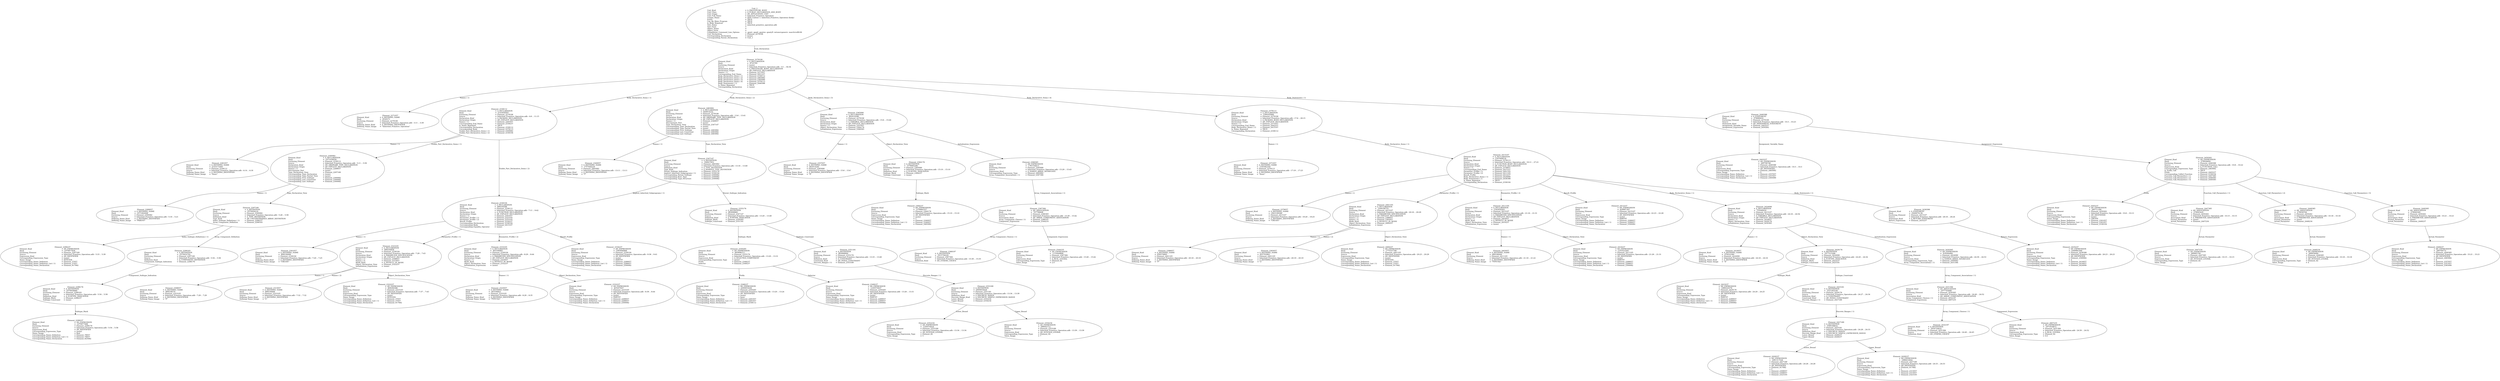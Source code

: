 digraph "inherited_primitive_operation.adt" {
  Unit_2 -> Element_2279106
      [ label=Unit_Declaration ];
  Unit_2
      [ label=<<TABLE BORDER="0" CELLBORDER="0" CELLSPACING="0" CELLPADDING="0"> 
          <TR><TD COLSPAN="3">Unit_2</TD></TR>
          <TR><TD ALIGN="LEFT">Unit_Kind   </TD><TD> = </TD><TD ALIGN="LEFT">A_PROCEDURE_BODY</TD></TR>
          <TR><TD ALIGN="LEFT">Unit_Class   </TD><TD> = </TD><TD ALIGN="LEFT">A_PUBLIC_DECLARATION_AND_BODY</TD></TR>
          <TR><TD ALIGN="LEFT">Unit_Origin   </TD><TD> = </TD><TD ALIGN="LEFT">AN_APPLICATION_UNIT</TD></TR>
          <TR><TD ALIGN="LEFT">Unit_Full_Name    </TD><TD> = </TD><TD ALIGN="LEFT">Inherited_Primitive_Operation</TD></TR>
          <TR><TD ALIGN="LEFT">Unique_Name   </TD><TD> = </TD><TD ALIGN="LEFT">ASIS Context 1: Inherited_Primitive_Operation (body)</TD></TR>
          <TR><TD ALIGN="LEFT">Exists  </TD><TD> = </TD><TD ALIGN="LEFT">TRUE</TD></TR>
          <TR><TD ALIGN="LEFT">Can_Be_Main_Program     </TD><TD> = </TD><TD ALIGN="LEFT">TRUE</TD></TR>
          <TR><TD ALIGN="LEFT">Is_Body_Required     </TD><TD> = </TD><TD ALIGN="LEFT">TRUE</TD></TR>
          <TR><TD ALIGN="LEFT">Text_Name   </TD><TD> = </TD><TD ALIGN="LEFT">inherited_primitive_operation.adb</TD></TR>
          <TR><TD ALIGN="LEFT">Text_Form   </TD><TD> = </TD><TD ALIGN="LEFT"></TD></TR>
          <TR><TD ALIGN="LEFT">Object_Name   </TD><TD> = </TD><TD ALIGN="LEFT"></TD></TR>
          <TR><TD ALIGN="LEFT">Object_Form   </TD><TD> = </TD><TD ALIGN="LEFT"></TD></TR>
          <TR><TD ALIGN="LEFT">Compilation_Command_Line_Options         </TD><TD> = </TD><TD ALIGN="LEFT">-gnatc -gnatt -gnatws -gnatyN -mtune=generic -march=x86-64</TD></TR>
          <TR><TD ALIGN="LEFT">Unit_Declaration     </TD><TD> = </TD><TD ALIGN="LEFT">Element_2279106</TD></TR>
          <TR><TD ALIGN="LEFT">Corresponding_Declaration       </TD><TD> = </TD><TD ALIGN="LEFT">(none)</TD></TR>
          <TR><TD ALIGN="LEFT">Corresponding_Parent_Declaration         </TD><TD> = </TD><TD ALIGN="LEFT">Unit_1</TD></TR>
          </TABLE>> ];
  Element_2279106 -> Element_2271057
      [ label="Names ( 1)" ];
  Element_2279106 -> Element_2338112
      [ label="Body_Declarative_Items ( 1)" ];
  Element_2279106 -> Element_2483082
      [ label="Body_Declarative_Items ( 2)" ];
  Element_2279106 -> Element_2365090
      [ label="Body_Declarative_Items ( 3)" ];
  Element_2279106 -> Element_2378113
      [ label="Body_Declarative_Items ( 4)" ];
  Element_2279106 -> Element_2446388
      [ label="Body_Statements ( 1)" ];
  Element_2279106
      [ label=<<TABLE BORDER="0" CELLBORDER="0" CELLSPACING="0" CELLPADDING="0"> 
          <TR><TD COLSPAN="3">Element_2279106</TD></TR>
          <TR><TD ALIGN="LEFT">Element_Kind    </TD><TD> = </TD><TD ALIGN="LEFT">A_DECLARATION</TD></TR>
          <TR><TD ALIGN="LEFT">Hash  </TD><TD> = </TD><TD ALIGN="LEFT"> 6725795</TD></TR>
          <TR><TD ALIGN="LEFT">Enclosing_Element     </TD><TD> = </TD><TD ALIGN="LEFT">(none)</TD></TR>
          <TR><TD ALIGN="LEFT">Source  </TD><TD> = </TD><TD ALIGN="LEFT">Inherited_Primitive_Operation.adb - 3:1 .. 34:34</TD></TR>
          <TR><TD ALIGN="LEFT">Declaration_Kind     </TD><TD> = </TD><TD ALIGN="LEFT">A_PROCEDURE_BODY_DECLARATION</TD></TR>
          <TR><TD ALIGN="LEFT">Declaration_Origin     </TD><TD> = </TD><TD ALIGN="LEFT">AN_EXPLICIT_DECLARATION</TD></TR>
          <TR><TD ALIGN="LEFT">Names ( 1)   </TD><TD> = </TD><TD ALIGN="LEFT">Element_2271057</TD></TR>
          <TR><TD ALIGN="LEFT">Corresponding_End_Name      </TD><TD> = </TD><TD ALIGN="LEFT">Element_2451237</TD></TR>
          <TR><TD ALIGN="LEFT">Body_Declarative_Items ( 1)       </TD><TD> = </TD><TD ALIGN="LEFT">Element_2338112</TD></TR>
          <TR><TD ALIGN="LEFT">Body_Declarative_Items ( 2)       </TD><TD> = </TD><TD ALIGN="LEFT">Element_2483082</TD></TR>
          <TR><TD ALIGN="LEFT">Body_Declarative_Items ( 3)       </TD><TD> = </TD><TD ALIGN="LEFT">Element_2365090</TD></TR>
          <TR><TD ALIGN="LEFT">Body_Declarative_Items ( 4)       </TD><TD> = </TD><TD ALIGN="LEFT">Element_2378113</TD></TR>
          <TR><TD ALIGN="LEFT">Body_Statements ( 1)      </TD><TD> = </TD><TD ALIGN="LEFT">Element_2446388</TD></TR>
          <TR><TD ALIGN="LEFT">Is_Name_Repeated     </TD><TD> = </TD><TD ALIGN="LEFT">TRUE</TD></TR>
          <TR><TD ALIGN="LEFT">Corresponding_Declaration       </TD><TD> = </TD><TD ALIGN="LEFT">(none)</TD></TR>
          </TABLE>> ];
  Element_2271057
      [ label=<<TABLE BORDER="0" CELLBORDER="0" CELLSPACING="0" CELLPADDING="0"> 
          <TR><TD COLSPAN="3">Element_2271057</TD></TR>
          <TR><TD ALIGN="LEFT">Element_Kind    </TD><TD> = </TD><TD ALIGN="LEFT">A_DEFINING_NAME</TD></TR>
          <TR><TD ALIGN="LEFT">Hash  </TD><TD> = </TD><TD ALIGN="LEFT"> 6526371</TD></TR>
          <TR><TD ALIGN="LEFT">Enclosing_Element     </TD><TD> = </TD><TD ALIGN="LEFT">Element_2279106</TD></TR>
          <TR><TD ALIGN="LEFT">Source  </TD><TD> = </TD><TD ALIGN="LEFT">Inherited_Primitive_Operation.adb - 3:11 .. 3:39</TD></TR>
          <TR><TD ALIGN="LEFT">Defining_Name_Kind     </TD><TD> = </TD><TD ALIGN="LEFT">A_DEFINING_IDENTIFIER</TD></TR>
          <TR><TD ALIGN="LEFT">Defining_Name_Image     </TD><TD> = </TD><TD ALIGN="LEFT">"Inherited_Primitive_Operation"</TD></TR>
          </TABLE>> ];
  Element_2338112 -> Element_2281057
      [ label="Names ( 1)" ];
  Element_2338112 -> Element_2300082
      [ label="Visible_Part_Declarative_Items ( 1)" ];
  Element_2338112 -> Element_2336104
      [ label="Visible_Part_Declarative_Items ( 2)" ];
  Element_2338112
      [ label=<<TABLE BORDER="0" CELLBORDER="0" CELLSPACING="0" CELLPADDING="0"> 
          <TR><TD COLSPAN="3">Element_2338112</TD></TR>
          <TR><TD ALIGN="LEFT">Element_Kind    </TD><TD> = </TD><TD ALIGN="LEFT">A_DECLARATION</TD></TR>
          <TR><TD ALIGN="LEFT">Hash  </TD><TD> = </TD><TD ALIGN="LEFT">-2143059567</TD></TR>
          <TR><TD ALIGN="LEFT">Enclosing_Element     </TD><TD> = </TD><TD ALIGN="LEFT">Element_2279106</TD></TR>
          <TR><TD ALIGN="LEFT">Source  </TD><TD> = </TD><TD ALIGN="LEFT">Inherited_Primitive_Operation.adb - 4:6 .. 11:15</TD></TR>
          <TR><TD ALIGN="LEFT">Declaration_Kind     </TD><TD> = </TD><TD ALIGN="LEFT">A_PACKAGE_DECLARATION</TD></TR>
          <TR><TD ALIGN="LEFT">Declaration_Origin     </TD><TD> = </TD><TD ALIGN="LEFT">AN_EXPLICIT_DECLARATION</TD></TR>
          <TR><TD ALIGN="LEFT">Names ( 1)   </TD><TD> = </TD><TD ALIGN="LEFT">Element_2281057</TD></TR>
          <TR><TD ALIGN="LEFT">Corresponding_End_Name      </TD><TD> = </TD><TD ALIGN="LEFT">Element_2339237</TD></TR>
          <TR><TD ALIGN="LEFT">Is_Name_Repeated     </TD><TD> = </TD><TD ALIGN="LEFT">TRUE</TD></TR>
          <TR><TD ALIGN="LEFT">Corresponding_Declaration       </TD><TD> = </TD><TD ALIGN="LEFT">Element_2338112</TD></TR>
          <TR><TD ALIGN="LEFT">Corresponding_Body     </TD><TD> = </TD><TD ALIGN="LEFT">Element_2378113</TD></TR>
          <TR><TD ALIGN="LEFT">Visible_Part_Declarative_Items ( 1)         </TD><TD> = </TD><TD ALIGN="LEFT">Element_2300082</TD></TR>
          <TR><TD ALIGN="LEFT">Visible_Part_Declarative_Items ( 2)         </TD><TD> = </TD><TD ALIGN="LEFT">Element_2336104</TD></TR>
          </TABLE>> ];
  Element_2281057
      [ label=<<TABLE BORDER="0" CELLBORDER="0" CELLSPACING="0" CELLPADDING="0"> 
          <TR><TD COLSPAN="3">Element_2281057</TD></TR>
          <TR><TD ALIGN="LEFT">Element_Kind    </TD><TD> = </TD><TD ALIGN="LEFT">A_DEFINING_NAME</TD></TR>
          <TR><TD ALIGN="LEFT">Hash  </TD><TD> = </TD><TD ALIGN="LEFT">-2143171695</TD></TR>
          <TR><TD ALIGN="LEFT">Enclosing_Element     </TD><TD> = </TD><TD ALIGN="LEFT">Element_2338112</TD></TR>
          <TR><TD ALIGN="LEFT">Source  </TD><TD> = </TD><TD ALIGN="LEFT">Inherited_Primitive_Operation.adb - 4:14 .. 4:18</TD></TR>
          <TR><TD ALIGN="LEFT">Defining_Name_Kind     </TD><TD> = </TD><TD ALIGN="LEFT">A_DEFINING_IDENTIFIER</TD></TR>
          <TR><TD ALIGN="LEFT">Defining_Name_Image     </TD><TD> = </TD><TD ALIGN="LEFT">"Inner"</TD></TR>
          </TABLE>> ];
  Element_2300082 -> Element_2289057
      [ label="Names ( 1)" ];
  Element_2300082 -> Element_2297160
      [ label=Type_Declaration_View ];
  Element_2300082
      [ label=<<TABLE BORDER="0" CELLBORDER="0" CELLSPACING="0" CELLPADDING="0"> 
          <TR><TD COLSPAN="3">Element_2300082</TD></TR>
          <TR><TD ALIGN="LEFT">Element_Kind    </TD><TD> = </TD><TD ALIGN="LEFT">A_DECLARATION</TD></TR>
          <TR><TD ALIGN="LEFT">Hash  </TD><TD> = </TD><TD ALIGN="LEFT">-1071036056</TD></TR>
          <TR><TD ALIGN="LEFT">Enclosing_Element     </TD><TD> = </TD><TD ALIGN="LEFT">Element_2338112</TD></TR>
          <TR><TD ALIGN="LEFT">Source  </TD><TD> = </TD><TD ALIGN="LEFT">Inherited_Primitive_Operation.adb - 5:11 .. 5:59</TD></TR>
          <TR><TD ALIGN="LEFT">Declaration_Kind     </TD><TD> = </TD><TD ALIGN="LEFT">AN_ORDINARY_TYPE_DECLARATION</TD></TR>
          <TR><TD ALIGN="LEFT">Declaration_Origin     </TD><TD> = </TD><TD ALIGN="LEFT">AN_EXPLICIT_DECLARATION</TD></TR>
          <TR><TD ALIGN="LEFT">Names ( 1)   </TD><TD> = </TD><TD ALIGN="LEFT">Element_2289057</TD></TR>
          <TR><TD ALIGN="LEFT">Discriminant_Part     </TD><TD> = </TD><TD ALIGN="LEFT">(none)</TD></TR>
          <TR><TD ALIGN="LEFT">Type_Declaration_View      </TD><TD> = </TD><TD ALIGN="LEFT">Element_2297160</TD></TR>
          <TR><TD ALIGN="LEFT">Corresponding_Type_Declaration        </TD><TD> = </TD><TD ALIGN="LEFT">(none)</TD></TR>
          <TR><TD ALIGN="LEFT">Corresponding_Type_Partial_View        </TD><TD> = </TD><TD ALIGN="LEFT">(none)</TD></TR>
          <TR><TD ALIGN="LEFT">Corresponding_First_Subtype       </TD><TD> = </TD><TD ALIGN="LEFT">Element_2300082</TD></TR>
          <TR><TD ALIGN="LEFT">Corresponding_Last_Constraint        </TD><TD> = </TD><TD ALIGN="LEFT">Element_2300082</TD></TR>
          <TR><TD ALIGN="LEFT">Corresponding_Last_Subtype       </TD><TD> = </TD><TD ALIGN="LEFT">Element_2300082</TD></TR>
          </TABLE>> ];
  Element_2289057
      [ label=<<TABLE BORDER="0" CELLBORDER="0" CELLSPACING="0" CELLPADDING="0"> 
          <TR><TD COLSPAN="3">Element_2289057</TD></TR>
          <TR><TD ALIGN="LEFT">Element_Kind    </TD><TD> = </TD><TD ALIGN="LEFT">A_DEFINING_NAME</TD></TR>
          <TR><TD ALIGN="LEFT">Hash  </TD><TD> = </TD><TD ALIGN="LEFT">-1071062008</TD></TR>
          <TR><TD ALIGN="LEFT">Enclosing_Element     </TD><TD> = </TD><TD ALIGN="LEFT">Element_2300082</TD></TR>
          <TR><TD ALIGN="LEFT">Source  </TD><TD> = </TD><TD ALIGN="LEFT">Inherited_Primitive_Operation.adb - 5:16 .. 5:21</TD></TR>
          <TR><TD ALIGN="LEFT">Defining_Name_Kind     </TD><TD> = </TD><TD ALIGN="LEFT">A_DEFINING_IDENTIFIER</TD></TR>
          <TR><TD ALIGN="LEFT">Defining_Name_Image     </TD><TD> = </TD><TD ALIGN="LEFT">"PARENT"</TD></TR>
          </TABLE>> ];
  Element_2297160 -> Element_2296237
      [ label="Index_Subtype_Definitions ( 1)" ];
  Element_2297160 -> Element_2299183
      [ label=Array_Component_Definition ];
  Element_2297160
      [ label=<<TABLE BORDER="0" CELLBORDER="0" CELLSPACING="0" CELLPADDING="0"> 
          <TR><TD COLSPAN="3">Element_2297160</TD></TR>
          <TR><TD ALIGN="LEFT">Element_Kind    </TD><TD> = </TD><TD ALIGN="LEFT">A_DEFINITION</TD></TR>
          <TR><TD ALIGN="LEFT">Hash  </TD><TD> = </TD><TD ALIGN="LEFT">-1070956216</TD></TR>
          <TR><TD ALIGN="LEFT">Enclosing_Element     </TD><TD> = </TD><TD ALIGN="LEFT">Element_2300082</TD></TR>
          <TR><TD ALIGN="LEFT">Source  </TD><TD> = </TD><TD ALIGN="LEFT">Inherited_Primitive_Operation.adb - 5:26 .. 5:58</TD></TR>
          <TR><TD ALIGN="LEFT">Definition_Kind    </TD><TD> = </TD><TD ALIGN="LEFT">A_TYPE_DEFINITION</TD></TR>
          <TR><TD ALIGN="LEFT">Type_Kind   </TD><TD> = </TD><TD ALIGN="LEFT">AN_UNCONSTRAINED_ARRAY_DEFINITION</TD></TR>
          <TR><TD ALIGN="LEFT">Index_Subtype_Definitions ( 1)        </TD><TD> = </TD><TD ALIGN="LEFT">Element_2296237</TD></TR>
          <TR><TD ALIGN="LEFT">Array_Component_Definition       </TD><TD> = </TD><TD ALIGN="LEFT">Element_2299183</TD></TR>
          </TABLE>> ];
  Element_2296237
      [ label=<<TABLE BORDER="0" CELLBORDER="0" CELLSPACING="0" CELLPADDING="0"> 
          <TR><TD COLSPAN="3">Element_2296237</TD></TR>
          <TR><TD ALIGN="LEFT">Element_Kind    </TD><TD> = </TD><TD ALIGN="LEFT">AN_EXPRESSION</TD></TR>
          <TR><TD ALIGN="LEFT">Hash  </TD><TD> = </TD><TD ALIGN="LEFT">-1070877656</TD></TR>
          <TR><TD ALIGN="LEFT">Enclosing_Element     </TD><TD> = </TD><TD ALIGN="LEFT">Element_2297160</TD></TR>
          <TR><TD ALIGN="LEFT">Source  </TD><TD> = </TD><TD ALIGN="LEFT">Inherited_Primitive_Operation.adb - 5:33 .. 5:39</TD></TR>
          <TR><TD ALIGN="LEFT">Expression_Kind    </TD><TD> = </TD><TD ALIGN="LEFT">AN_IDENTIFIER</TD></TR>
          <TR><TD ALIGN="LEFT">Corresponding_Expression_Type        </TD><TD> = </TD><TD ALIGN="LEFT">(none)</TD></TR>
          <TR><TD ALIGN="LEFT">Name_Image   </TD><TD> = </TD><TD ALIGN="LEFT">INTEGER</TD></TR>
          <TR><TD ALIGN="LEFT">Corresponding_Name_Definition        </TD><TD> = </TD><TD ALIGN="LEFT">Element_37057</TD></TR>
          <TR><TD ALIGN="LEFT">Corresponding_Name_Definition_List ( 1)          </TD><TD> = </TD><TD ALIGN="LEFT">Element_37057</TD></TR>
          <TR><TD ALIGN="LEFT">Corresponding_Name_Declaration        </TD><TD> = </TD><TD ALIGN="LEFT">Element_917082</TD></TR>
          </TABLE>> ];
  Element_2299183 -> Element_2298176
      [ label=Component_Subtype_Indication ];
  Element_2299183
      [ label=<<TABLE BORDER="0" CELLBORDER="0" CELLSPACING="0" CELLPADDING="0"> 
          <TR><TD COLSPAN="3">Element_2299183</TD></TR>
          <TR><TD ALIGN="LEFT">Element_Kind    </TD><TD> = </TD><TD ALIGN="LEFT">A_DEFINITION</TD></TR>
          <TR><TD ALIGN="LEFT">Hash  </TD><TD> = </TD><TD ALIGN="LEFT">-1070932792</TD></TR>
          <TR><TD ALIGN="LEFT">Enclosing_Element     </TD><TD> = </TD><TD ALIGN="LEFT">Element_2297160</TD></TR>
          <TR><TD ALIGN="LEFT">Source  </TD><TD> = </TD><TD ALIGN="LEFT">Inherited_Primitive_Operation.adb - 5:54 .. 5:58</TD></TR>
          <TR><TD ALIGN="LEFT">Definition_Kind    </TD><TD> = </TD><TD ALIGN="LEFT">A_COMPONENT_DEFINITION</TD></TR>
          <TR><TD ALIGN="LEFT">Component_Subtype_Indication        </TD><TD> = </TD><TD ALIGN="LEFT">Element_2298176</TD></TR>
          </TABLE>> ];
  Element_2298176 -> Element_2298237
      [ label=Subtype_Mark ];
  Element_2298176
      [ label=<<TABLE BORDER="0" CELLBORDER="0" CELLSPACING="0" CELLPADDING="0"> 
          <TR><TD COLSPAN="3">Element_2298176</TD></TR>
          <TR><TD ALIGN="LEFT">Element_Kind    </TD><TD> = </TD><TD ALIGN="LEFT">A_DEFINITION</TD></TR>
          <TR><TD ALIGN="LEFT">Hash  </TD><TD> = </TD><TD ALIGN="LEFT">-1070939960</TD></TR>
          <TR><TD ALIGN="LEFT">Enclosing_Element     </TD><TD> = </TD><TD ALIGN="LEFT">Element_2299183</TD></TR>
          <TR><TD ALIGN="LEFT">Source  </TD><TD> = </TD><TD ALIGN="LEFT">Inherited_Primitive_Operation.adb - 5:54 .. 5:58</TD></TR>
          <TR><TD ALIGN="LEFT">Definition_Kind    </TD><TD> = </TD><TD ALIGN="LEFT">A_SUBTYPE_INDICATION</TD></TR>
          <TR><TD ALIGN="LEFT">Subtype_Mark    </TD><TD> = </TD><TD ALIGN="LEFT">Element_2298237</TD></TR>
          <TR><TD ALIGN="LEFT">Subtype_Constraint     </TD><TD> = </TD><TD ALIGN="LEFT">(none)</TD></TR>
          </TABLE>> ];
  Element_2298237
      [ label=<<TABLE BORDER="0" CELLBORDER="0" CELLSPACING="0" CELLPADDING="0"> 
          <TR><TD COLSPAN="3">Element_2298237</TD></TR>
          <TR><TD ALIGN="LEFT">Element_Kind    </TD><TD> = </TD><TD ALIGN="LEFT">AN_EXPRESSION</TD></TR>
          <TR><TD ALIGN="LEFT">Hash  </TD><TD> = </TD><TD ALIGN="LEFT">-1070877496</TD></TR>
          <TR><TD ALIGN="LEFT">Enclosing_Element     </TD><TD> = </TD><TD ALIGN="LEFT">Element_2298176</TD></TR>
          <TR><TD ALIGN="LEFT">Source  </TD><TD> = </TD><TD ALIGN="LEFT">Inherited_Primitive_Operation.adb - 5:54 .. 5:58</TD></TR>
          <TR><TD ALIGN="LEFT">Expression_Kind    </TD><TD> = </TD><TD ALIGN="LEFT">AN_IDENTIFIER</TD></TR>
          <TR><TD ALIGN="LEFT">Corresponding_Expression_Type        </TD><TD> = </TD><TD ALIGN="LEFT">(none)</TD></TR>
          <TR><TD ALIGN="LEFT">Name_Image   </TD><TD> = </TD><TD ALIGN="LEFT">float</TD></TR>
          <TR><TD ALIGN="LEFT">Corresponding_Name_Definition        </TD><TD> = </TD><TD ALIGN="LEFT">Element_79057</TD></TR>
          <TR><TD ALIGN="LEFT">Corresponding_Name_Definition_List ( 1)          </TD><TD> = </TD><TD ALIGN="LEFT">Element_79057</TD></TR>
          <TR><TD ALIGN="LEFT">Corresponding_Name_Declaration        </TD><TD> = </TD><TD ALIGN="LEFT">Element_925082</TD></TR>
          </TABLE>> ];
  Element_2336104 -> Element_2301057
      [ label="Names ( 1)" ];
  Element_2336104 -> Element_2323105
      [ label="Parameter_Profile ( 1)" ];
  Element_2336104 -> Element_2333105
      [ label="Parameter_Profile ( 2)" ];
  Element_2336104 -> Element_2334237
      [ label=Result_Profile ];
  Element_2336104
      [ label=<<TABLE BORDER="0" CELLBORDER="0" CELLSPACING="0" CELLPADDING="0"> 
          <TR><TD COLSPAN="3">Element_2336104</TD></TR>
          <TR><TD ALIGN="LEFT">Element_Kind    </TD><TD> = </TD><TD ALIGN="LEFT">A_DECLARATION</TD></TR>
          <TR><TD ALIGN="LEFT">Hash  </TD><TD> = </TD><TD ALIGN="LEFT"> 806250586</TD></TR>
          <TR><TD ALIGN="LEFT">Enclosing_Element     </TD><TD> = </TD><TD ALIGN="LEFT">Element_2338112</TD></TR>
          <TR><TD ALIGN="LEFT">Source  </TD><TD> = </TD><TD ALIGN="LEFT">Inherited_Primitive_Operation.adb - 7:11 .. 9:42</TD></TR>
          <TR><TD ALIGN="LEFT">Declaration_Kind     </TD><TD> = </TD><TD ALIGN="LEFT">A_FUNCTION_DECLARATION</TD></TR>
          <TR><TD ALIGN="LEFT">Declaration_Origin     </TD><TD> = </TD><TD ALIGN="LEFT">AN_EXPLICIT_DECLARATION</TD></TR>
          <TR><TD ALIGN="LEFT">Names ( 1)   </TD><TD> = </TD><TD ALIGN="LEFT">Element_2301057</TD></TR>
          <TR><TD ALIGN="LEFT">Parameter_Profile ( 1)      </TD><TD> = </TD><TD ALIGN="LEFT">Element_2323105</TD></TR>
          <TR><TD ALIGN="LEFT">Parameter_Profile ( 2)      </TD><TD> = </TD><TD ALIGN="LEFT">Element_2333105</TD></TR>
          <TR><TD ALIGN="LEFT">Result_Profile    </TD><TD> = </TD><TD ALIGN="LEFT">Element_2334237</TD></TR>
          <TR><TD ALIGN="LEFT">Corresponding_Declaration       </TD><TD> = </TD><TD ALIGN="LEFT">Element_2336104</TD></TR>
          <TR><TD ALIGN="LEFT">Corresponding_Body     </TD><TD> = </TD><TD ALIGN="LEFT">Element_2415107</TD></TR>
          <TR><TD ALIGN="LEFT">Corresponding_Equality_Operator        </TD><TD> = </TD><TD ALIGN="LEFT">(none)</TD></TR>
          </TABLE>> ];
  Element_2301057
      [ label=<<TABLE BORDER="0" CELLBORDER="0" CELLSPACING="0" CELLPADDING="0"> 
          <TR><TD COLSPAN="3">Element_2301057</TD></TR>
          <TR><TD ALIGN="LEFT">Element_Kind    </TD><TD> = </TD><TD ALIGN="LEFT">A_DEFINING_NAME</TD></TR>
          <TR><TD ALIGN="LEFT">Hash  </TD><TD> = </TD><TD ALIGN="LEFT"> 806238498</TD></TR>
          <TR><TD ALIGN="LEFT">Enclosing_Element     </TD><TD> = </TD><TD ALIGN="LEFT">Element_2336104</TD></TR>
          <TR><TD ALIGN="LEFT">Source  </TD><TD> = </TD><TD ALIGN="LEFT">Inherited_Primitive_Operation.adb - 7:20 .. 7:25</TD></TR>
          <TR><TD ALIGN="LEFT">Defining_Name_Kind     </TD><TD> = </TD><TD ALIGN="LEFT">A_DEFINING_IDENTIFIER</TD></TR>
          <TR><TD ALIGN="LEFT">Defining_Name_Image     </TD><TD> = </TD><TD ALIGN="LEFT">"CREATE"</TD></TR>
          </TABLE>> ];
  Element_2323105 -> Element_2308057
      [ label="Names ( 1)" ];
  Element_2323105 -> Element_2315057
      [ label="Names ( 2)" ];
  Element_2323105 -> Element_2322237
      [ label=Object_Declaration_View ];
  Element_2323105
      [ label=<<TABLE BORDER="0" CELLBORDER="0" CELLSPACING="0" CELLPADDING="0"> 
          <TR><TD COLSPAN="3">Element_2323105</TD></TR>
          <TR><TD ALIGN="LEFT">Element_Kind    </TD><TD> = </TD><TD ALIGN="LEFT">A_DECLARATION</TD></TR>
          <TR><TD ALIGN="LEFT">Hash  </TD><TD> = </TD><TD ALIGN="LEFT"> 806250858</TD></TR>
          <TR><TD ALIGN="LEFT">Enclosing_Element     </TD><TD> = </TD><TD ALIGN="LEFT">Element_2336104</TD></TR>
          <TR><TD ALIGN="LEFT">Source  </TD><TD> = </TD><TD ALIGN="LEFT">Inherited_Primitive_Operation.adb - 7:29 .. 7:43</TD></TR>
          <TR><TD ALIGN="LEFT">Declaration_Kind     </TD><TD> = </TD><TD ALIGN="LEFT">A_PARAMETER_SPECIFICATION</TD></TR>
          <TR><TD ALIGN="LEFT">Declaration_Origin     </TD><TD> = </TD><TD ALIGN="LEFT">AN_EXPLICIT_DECLARATION</TD></TR>
          <TR><TD ALIGN="LEFT">Names ( 1)   </TD><TD> = </TD><TD ALIGN="LEFT">Element_2308057</TD></TR>
          <TR><TD ALIGN="LEFT">Names ( 2)   </TD><TD> = </TD><TD ALIGN="LEFT">Element_2315057</TD></TR>
          <TR><TD ALIGN="LEFT">Mode_Kind   </TD><TD> = </TD><TD ALIGN="LEFT">A_DEFAULT_IN_MODE</TD></TR>
          <TR><TD ALIGN="LEFT">Object_Declaration_View      </TD><TD> = </TD><TD ALIGN="LEFT">Element_2322237</TD></TR>
          <TR><TD ALIGN="LEFT">Initialization_Expression       </TD><TD> = </TD><TD ALIGN="LEFT">(none)</TD></TR>
          </TABLE>> ];
  Element_2308057
      [ label=<<TABLE BORDER="0" CELLBORDER="0" CELLSPACING="0" CELLPADDING="0"> 
          <TR><TD COLSPAN="3">Element_2308057</TD></TR>
          <TR><TD ALIGN="LEFT">Element_Kind    </TD><TD> = </TD><TD ALIGN="LEFT">A_DEFINING_NAME</TD></TR>
          <TR><TD ALIGN="LEFT">Hash  </TD><TD> = </TD><TD ALIGN="LEFT"> 806238570</TD></TR>
          <TR><TD ALIGN="LEFT">Enclosing_Element     </TD><TD> = </TD><TD ALIGN="LEFT">Element_2323105</TD></TR>
          <TR><TD ALIGN="LEFT">Source  </TD><TD> = </TD><TD ALIGN="LEFT">Inherited_Primitive_Operation.adb - 7:29 .. 7:29</TD></TR>
          <TR><TD ALIGN="LEFT">Defining_Name_Kind     </TD><TD> = </TD><TD ALIGN="LEFT">A_DEFINING_IDENTIFIER</TD></TR>
          <TR><TD ALIGN="LEFT">Defining_Name_Image     </TD><TD> = </TD><TD ALIGN="LEFT">"F"</TD></TR>
          </TABLE>> ];
  Element_2315057
      [ label=<<TABLE BORDER="0" CELLBORDER="0" CELLSPACING="0" CELLPADDING="0"> 
          <TR><TD COLSPAN="3">Element_2315057</TD></TR>
          <TR><TD ALIGN="LEFT">Element_Kind    </TD><TD> = </TD><TD ALIGN="LEFT">A_DEFINING_NAME</TD></TR>
          <TR><TD ALIGN="LEFT">Hash  </TD><TD> = </TD><TD ALIGN="LEFT"> 806238466</TD></TR>
          <TR><TD ALIGN="LEFT">Enclosing_Element     </TD><TD> = </TD><TD ALIGN="LEFT">Element_2323105</TD></TR>
          <TR><TD ALIGN="LEFT">Source  </TD><TD> = </TD><TD ALIGN="LEFT">Inherited_Primitive_Operation.adb - 7:32 .. 7:32</TD></TR>
          <TR><TD ALIGN="LEFT">Defining_Name_Kind     </TD><TD> = </TD><TD ALIGN="LEFT">A_DEFINING_IDENTIFIER</TD></TR>
          <TR><TD ALIGN="LEFT">Defining_Name_Image     </TD><TD> = </TD><TD ALIGN="LEFT">"L"</TD></TR>
          </TABLE>> ];
  Element_2322237
      [ label=<<TABLE BORDER="0" CELLBORDER="0" CELLSPACING="0" CELLPADDING="0"> 
          <TR><TD COLSPAN="3">Element_2322237</TD></TR>
          <TR><TD ALIGN="LEFT">Element_Kind    </TD><TD> = </TD><TD ALIGN="LEFT">AN_EXPRESSION</TD></TR>
          <TR><TD ALIGN="LEFT">Hash  </TD><TD> = </TD><TD ALIGN="LEFT"> 806284586</TD></TR>
          <TR><TD ALIGN="LEFT">Enclosing_Element     </TD><TD> = </TD><TD ALIGN="LEFT">Element_2323105</TD></TR>
          <TR><TD ALIGN="LEFT">Source  </TD><TD> = </TD><TD ALIGN="LEFT">Inherited_Primitive_Operation.adb - 7:37 .. 7:43</TD></TR>
          <TR><TD ALIGN="LEFT">Expression_Kind    </TD><TD> = </TD><TD ALIGN="LEFT">AN_IDENTIFIER</TD></TR>
          <TR><TD ALIGN="LEFT">Corresponding_Expression_Type        </TD><TD> = </TD><TD ALIGN="LEFT">(none)</TD></TR>
          <TR><TD ALIGN="LEFT">Name_Image   </TD><TD> = </TD><TD ALIGN="LEFT">INTEGER</TD></TR>
          <TR><TD ALIGN="LEFT">Corresponding_Name_Definition        </TD><TD> = </TD><TD ALIGN="LEFT">Element_37057</TD></TR>
          <TR><TD ALIGN="LEFT">Corresponding_Name_Definition_List ( 1)          </TD><TD> = </TD><TD ALIGN="LEFT">Element_37057</TD></TR>
          <TR><TD ALIGN="LEFT">Corresponding_Name_Declaration        </TD><TD> = </TD><TD ALIGN="LEFT">Element_917082</TD></TR>
          </TABLE>> ];
  Element_2333105 -> Element_2325057
      [ label="Names ( 1)" ];
  Element_2333105 -> Element_2332237
      [ label=Object_Declaration_View ];
  Element_2333105
      [ label=<<TABLE BORDER="0" CELLBORDER="0" CELLSPACING="0" CELLPADDING="0"> 
          <TR><TD COLSPAN="3">Element_2333105</TD></TR>
          <TR><TD ALIGN="LEFT">Element_Kind    </TD><TD> = </TD><TD ALIGN="LEFT">A_DECLARATION</TD></TR>
          <TR><TD ALIGN="LEFT">Hash  </TD><TD> = </TD><TD ALIGN="LEFT"> 403190965</TD></TR>
          <TR><TD ALIGN="LEFT">Enclosing_Element     </TD><TD> = </TD><TD ALIGN="LEFT">Element_2336104</TD></TR>
          <TR><TD ALIGN="LEFT">Source  </TD><TD> = </TD><TD ALIGN="LEFT">Inherited_Primitive_Operation.adb - 8:29 .. 8:44</TD></TR>
          <TR><TD ALIGN="LEFT">Declaration_Kind     </TD><TD> = </TD><TD ALIGN="LEFT">A_PARAMETER_SPECIFICATION</TD></TR>
          <TR><TD ALIGN="LEFT">Declaration_Origin     </TD><TD> = </TD><TD ALIGN="LEFT">AN_EXPLICIT_DECLARATION</TD></TR>
          <TR><TD ALIGN="LEFT">Names ( 1)   </TD><TD> = </TD><TD ALIGN="LEFT">Element_2325057</TD></TR>
          <TR><TD ALIGN="LEFT">Mode_Kind   </TD><TD> = </TD><TD ALIGN="LEFT">A_DEFAULT_IN_MODE</TD></TR>
          <TR><TD ALIGN="LEFT">Object_Declaration_View      </TD><TD> = </TD><TD ALIGN="LEFT">Element_2332237</TD></TR>
          <TR><TD ALIGN="LEFT">Initialization_Expression       </TD><TD> = </TD><TD ALIGN="LEFT">(none)</TD></TR>
          </TABLE>> ];
  Element_2325057
      [ label=<<TABLE BORDER="0" CELLBORDER="0" CELLSPACING="0" CELLPADDING="0"> 
          <TR><TD COLSPAN="3">Element_2325057</TD></TR>
          <TR><TD ALIGN="LEFT">Element_Kind    </TD><TD> = </TD><TD ALIGN="LEFT">A_DEFINING_NAME</TD></TR>
          <TR><TD ALIGN="LEFT">Hash  </TD><TD> = </TD><TD ALIGN="LEFT"> 403184821</TD></TR>
          <TR><TD ALIGN="LEFT">Enclosing_Element     </TD><TD> = </TD><TD ALIGN="LEFT">Element_2333105</TD></TR>
          <TR><TD ALIGN="LEFT">Source  </TD><TD> = </TD><TD ALIGN="LEFT">Inherited_Primitive_Operation.adb - 8:29 .. 8:35</TD></TR>
          <TR><TD ALIGN="LEFT">Defining_Name_Kind     </TD><TD> = </TD><TD ALIGN="LEFT">A_DEFINING_IDENTIFIER</TD></TR>
          <TR><TD ALIGN="LEFT">Defining_Name_Image     </TD><TD> = </TD><TD ALIGN="LEFT">"TYPETAG"</TD></TR>
          </TABLE>> ];
  Element_2332237
      [ label=<<TABLE BORDER="0" CELLBORDER="0" CELLSPACING="0" CELLPADDING="0"> 
          <TR><TD COLSPAN="3">Element_2332237</TD></TR>
          <TR><TD ALIGN="LEFT">Element_Kind    </TD><TD> = </TD><TD ALIGN="LEFT">AN_EXPRESSION</TD></TR>
          <TR><TD ALIGN="LEFT">Hash  </TD><TD> = </TD><TD ALIGN="LEFT"> 403207837</TD></TR>
          <TR><TD ALIGN="LEFT">Enclosing_Element     </TD><TD> = </TD><TD ALIGN="LEFT">Element_2333105</TD></TR>
          <TR><TD ALIGN="LEFT">Source  </TD><TD> = </TD><TD ALIGN="LEFT">Inherited_Primitive_Operation.adb - 8:39 .. 8:44</TD></TR>
          <TR><TD ALIGN="LEFT">Expression_Kind    </TD><TD> = </TD><TD ALIGN="LEFT">AN_IDENTIFIER</TD></TR>
          <TR><TD ALIGN="LEFT">Corresponding_Expression_Type        </TD><TD> = </TD><TD ALIGN="LEFT">(none)</TD></TR>
          <TR><TD ALIGN="LEFT">Name_Image   </TD><TD> = </TD><TD ALIGN="LEFT">PARENT</TD></TR>
          <TR><TD ALIGN="LEFT">Corresponding_Name_Definition        </TD><TD> = </TD><TD ALIGN="LEFT">Element_2289057</TD></TR>
          <TR><TD ALIGN="LEFT">Corresponding_Name_Definition_List ( 1)          </TD><TD> = </TD><TD ALIGN="LEFT">Element_2289057</TD></TR>
          <TR><TD ALIGN="LEFT">Corresponding_Name_Declaration        </TD><TD> = </TD><TD ALIGN="LEFT">Element_2300082</TD></TR>
          </TABLE>> ];
  Element_2334237
      [ label=<<TABLE BORDER="0" CELLBORDER="0" CELLSPACING="0" CELLPADDING="0"> 
          <TR><TD COLSPAN="3">Element_2334237</TD></TR>
          <TR><TD ALIGN="LEFT">Element_Kind    </TD><TD> = </TD><TD ALIGN="LEFT">AN_EXPRESSION</TD></TR>
          <TR><TD ALIGN="LEFT">Hash  </TD><TD> = </TD><TD ALIGN="LEFT">-1945846968</TD></TR>
          <TR><TD ALIGN="LEFT">Enclosing_Element     </TD><TD> = </TD><TD ALIGN="LEFT">Element_2336104</TD></TR>
          <TR><TD ALIGN="LEFT">Source  </TD><TD> = </TD><TD ALIGN="LEFT">Inherited_Primitive_Operation.adb - 9:36 .. 9:41</TD></TR>
          <TR><TD ALIGN="LEFT">Expression_Kind    </TD><TD> = </TD><TD ALIGN="LEFT">AN_IDENTIFIER</TD></TR>
          <TR><TD ALIGN="LEFT">Corresponding_Expression_Type        </TD><TD> = </TD><TD ALIGN="LEFT">(none)</TD></TR>
          <TR><TD ALIGN="LEFT">Name_Image   </TD><TD> = </TD><TD ALIGN="LEFT">PARENT</TD></TR>
          <TR><TD ALIGN="LEFT">Corresponding_Name_Definition        </TD><TD> = </TD><TD ALIGN="LEFT">Element_2289057</TD></TR>
          <TR><TD ALIGN="LEFT">Corresponding_Name_Definition_List ( 1)          </TD><TD> = </TD><TD ALIGN="LEFT">Element_2289057</TD></TR>
          <TR><TD ALIGN="LEFT">Corresponding_Name_Declaration        </TD><TD> = </TD><TD ALIGN="LEFT">Element_2300082</TD></TR>
          </TABLE>> ];
  Element_2483082 -> Element_2340057
      [ label="Names ( 1)" ];
  Element_2483082 -> Element_2347147
      [ label=Type_Declaration_View ];
  Element_2483082
      [ label=<<TABLE BORDER="0" CELLBORDER="0" CELLSPACING="0" CELLPADDING="0"> 
          <TR><TD COLSPAN="3">Element_2483082</TD></TR>
          <TR><TD ALIGN="LEFT">Element_Kind    </TD><TD> = </TD><TD ALIGN="LEFT">A_DECLARATION</TD></TR>
          <TR><TD ALIGN="LEFT">Hash  </TD><TD> = </TD><TD ALIGN="LEFT">-926914232</TD></TR>
          <TR><TD ALIGN="LEFT">Enclosing_Element     </TD><TD> = </TD><TD ALIGN="LEFT">Element_2279106</TD></TR>
          <TR><TD ALIGN="LEFT">Source  </TD><TD> = </TD><TD ALIGN="LEFT">Inherited_Primitive_Operation.adb - 13:6 .. 13:41</TD></TR>
          <TR><TD ALIGN="LEFT">Declaration_Kind     </TD><TD> = </TD><TD ALIGN="LEFT">AN_ORDINARY_TYPE_DECLARATION</TD></TR>
          <TR><TD ALIGN="LEFT">Declaration_Origin     </TD><TD> = </TD><TD ALIGN="LEFT">AN_EXPLICIT_DECLARATION</TD></TR>
          <TR><TD ALIGN="LEFT">Names ( 1)   </TD><TD> = </TD><TD ALIGN="LEFT">Element_2340057</TD></TR>
          <TR><TD ALIGN="LEFT">Discriminant_Part     </TD><TD> = </TD><TD ALIGN="LEFT">(none)</TD></TR>
          <TR><TD ALIGN="LEFT">Type_Declaration_View      </TD><TD> = </TD><TD ALIGN="LEFT">Element_2347147</TD></TR>
          <TR><TD ALIGN="LEFT">Corresponding_Type_Declaration        </TD><TD> = </TD><TD ALIGN="LEFT">(none)</TD></TR>
          <TR><TD ALIGN="LEFT">Corresponding_Type_Partial_View        </TD><TD> = </TD><TD ALIGN="LEFT">(none)</TD></TR>
          <TR><TD ALIGN="LEFT">Corresponding_First_Subtype       </TD><TD> = </TD><TD ALIGN="LEFT">Element_2483082</TD></TR>
          <TR><TD ALIGN="LEFT">Corresponding_Last_Constraint        </TD><TD> = </TD><TD ALIGN="LEFT">Element_2483082</TD></TR>
          <TR><TD ALIGN="LEFT">Corresponding_Last_Subtype       </TD><TD> = </TD><TD ALIGN="LEFT">Element_2483082</TD></TR>
          </TABLE>> ];
  Element_2340057
      [ label=<<TABLE BORDER="0" CELLBORDER="0" CELLSPACING="0" CELLPADDING="0"> 
          <TR><TD COLSPAN="3">Element_2340057</TD></TR>
          <TR><TD ALIGN="LEFT">Element_Kind    </TD><TD> = </TD><TD ALIGN="LEFT">A_DEFINING_NAME</TD></TR>
          <TR><TD ALIGN="LEFT">Hash  </TD><TD> = </TD><TD ALIGN="LEFT"> 1757440229</TD></TR>
          <TR><TD ALIGN="LEFT">Enclosing_Element     </TD><TD> = </TD><TD ALIGN="LEFT">Element_2483082</TD></TR>
          <TR><TD ALIGN="LEFT">Source  </TD><TD> = </TD><TD ALIGN="LEFT">Inherited_Primitive_Operation.adb - 13:11 .. 13:11</TD></TR>
          <TR><TD ALIGN="LEFT">Defining_Name_Kind     </TD><TD> = </TD><TD ALIGN="LEFT">A_DEFINING_IDENTIFIER</TD></TR>
          <TR><TD ALIGN="LEFT">Defining_Name_Image     </TD><TD> = </TD><TD ALIGN="LEFT">"T"</TD></TR>
          </TABLE>> ];
  Element_2347147 -> Element_2355176
      [ label=Parent_Subtype_Indication ];
  Element_2347147 -> Element_2336104
      [ label="Implicit_Inherited_Subprograms ( 1)" ];
  Element_2347147
      [ label=<<TABLE BORDER="0" CELLBORDER="0" CELLSPACING="0" CELLPADDING="0"> 
          <TR><TD COLSPAN="3">Element_2347147</TD></TR>
          <TR><TD ALIGN="LEFT">Element_Kind    </TD><TD> = </TD><TD ALIGN="LEFT">A_DEFINITION</TD></TR>
          <TR><TD ALIGN="LEFT">Hash  </TD><TD> = </TD><TD ALIGN="LEFT"> 146827852</TD></TR>
          <TR><TD ALIGN="LEFT">Enclosing_Element     </TD><TD> = </TD><TD ALIGN="LEFT">Element_2483082</TD></TR>
          <TR><TD ALIGN="LEFT">Source  </TD><TD> = </TD><TD ALIGN="LEFT">Inherited_Primitive_Operation.adb - 13:16 .. 13:40</TD></TR>
          <TR><TD ALIGN="LEFT">Definition_Kind    </TD><TD> = </TD><TD ALIGN="LEFT">A_TYPE_DEFINITION</TD></TR>
          <TR><TD ALIGN="LEFT">Type_Kind   </TD><TD> = </TD><TD ALIGN="LEFT">A_DERIVED_TYPE_DEFINITION</TD></TR>
          <TR><TD ALIGN="LEFT">Parent_Subtype_Indication       </TD><TD> = </TD><TD ALIGN="LEFT">Element_2355176</TD></TR>
          <TR><TD ALIGN="LEFT">Implicit_Inherited_Subprograms ( 1)         </TD><TD> = </TD><TD ALIGN="LEFT">Element_2336104</TD></TR>
          <TR><TD ALIGN="LEFT">Corresponding_Parent_Subtype        </TD><TD> = </TD><TD ALIGN="LEFT">Element_2300082</TD></TR>
          <TR><TD ALIGN="LEFT">Corresponding_Root_Type      </TD><TD> = </TD><TD ALIGN="LEFT">Element_2300082</TD></TR>
          <TR><TD ALIGN="LEFT">Corresponding_Type_Structure        </TD><TD> = </TD><TD ALIGN="LEFT">Element_2300082</TD></TR>
          </TABLE>> ];
  Element_2355176 -> Element_2350265
      [ label=Subtype_Mark ];
  Element_2355176 -> Element_2351181
      [ label=Subtype_Constraint ];
  Element_2355176
      [ label=<<TABLE BORDER="0" CELLBORDER="0" CELLSPACING="0" CELLPADDING="0"> 
          <TR><TD COLSPAN="3">Element_2355176</TD></TR>
          <TR><TD ALIGN="LEFT">Element_Kind    </TD><TD> = </TD><TD ALIGN="LEFT">A_DEFINITION</TD></TR>
          <TR><TD ALIGN="LEFT">Hash  </TD><TD> = </TD><TD ALIGN="LEFT"> 683698881</TD></TR>
          <TR><TD ALIGN="LEFT">Enclosing_Element     </TD><TD> = </TD><TD ALIGN="LEFT">Element_2347147</TD></TR>
          <TR><TD ALIGN="LEFT">Source  </TD><TD> = </TD><TD ALIGN="LEFT">Inherited_Primitive_Operation.adb - 13:20 .. 13:40</TD></TR>
          <TR><TD ALIGN="LEFT">Definition_Kind    </TD><TD> = </TD><TD ALIGN="LEFT">A_SUBTYPE_INDICATION</TD></TR>
          <TR><TD ALIGN="LEFT">Subtype_Mark    </TD><TD> = </TD><TD ALIGN="LEFT">Element_2350265</TD></TR>
          <TR><TD ALIGN="LEFT">Subtype_Constraint     </TD><TD> = </TD><TD ALIGN="LEFT">Element_2351181</TD></TR>
          </TABLE>> ];
  Element_2350265 -> Element_2348237
      [ label=Prefix ];
  Element_2350265 -> Element_2349237
      [ label=Selector ];
  Element_2350265
      [ label=<<TABLE BORDER="0" CELLBORDER="0" CELLSPACING="0" CELLPADDING="0"> 
          <TR><TD COLSPAN="3">Element_2350265</TD></TR>
          <TR><TD ALIGN="LEFT">Element_Kind    </TD><TD> = </TD><TD ALIGN="LEFT">AN_EXPRESSION</TD></TR>
          <TR><TD ALIGN="LEFT">Hash  </TD><TD> = </TD><TD ALIGN="LEFT"> 683698213</TD></TR>
          <TR><TD ALIGN="LEFT">Enclosing_Element     </TD><TD> = </TD><TD ALIGN="LEFT">Element_2355176</TD></TR>
          <TR><TD ALIGN="LEFT">Source  </TD><TD> = </TD><TD ALIGN="LEFT">Inherited_Primitive_Operation.adb - 13:20 .. 13:31</TD></TR>
          <TR><TD ALIGN="LEFT">Expression_Kind    </TD><TD> = </TD><TD ALIGN="LEFT">A_SELECTED_COMPONENT</TD></TR>
          <TR><TD ALIGN="LEFT">Corresponding_Expression_Type        </TD><TD> = </TD><TD ALIGN="LEFT">(none)</TD></TR>
          <TR><TD ALIGN="LEFT">Prefix  </TD><TD> = </TD><TD ALIGN="LEFT">Element_2348237</TD></TR>
          <TR><TD ALIGN="LEFT">Selector   </TD><TD> = </TD><TD ALIGN="LEFT">Element_2349237</TD></TR>
          </TABLE>> ];
  Element_2348237
      [ label=<<TABLE BORDER="0" CELLBORDER="0" CELLSPACING="0" CELLPADDING="0"> 
          <TR><TD COLSPAN="3">Element_2348237</TD></TR>
          <TR><TD ALIGN="LEFT">Element_Kind    </TD><TD> = </TD><TD ALIGN="LEFT">AN_EXPRESSION</TD></TR>
          <TR><TD ALIGN="LEFT">Hash  </TD><TD> = </TD><TD ALIGN="LEFT">-2000655436</TD></TR>
          <TR><TD ALIGN="LEFT">Enclosing_Element     </TD><TD> = </TD><TD ALIGN="LEFT">Element_2350265</TD></TR>
          <TR><TD ALIGN="LEFT">Source  </TD><TD> = </TD><TD ALIGN="LEFT">Inherited_Primitive_Operation.adb - 13:20 .. 13:24</TD></TR>
          <TR><TD ALIGN="LEFT">Expression_Kind    </TD><TD> = </TD><TD ALIGN="LEFT">AN_IDENTIFIER</TD></TR>
          <TR><TD ALIGN="LEFT">Corresponding_Expression_Type        </TD><TD> = </TD><TD ALIGN="LEFT">(none)</TD></TR>
          <TR><TD ALIGN="LEFT">Name_Image   </TD><TD> = </TD><TD ALIGN="LEFT">Inner</TD></TR>
          <TR><TD ALIGN="LEFT">Corresponding_Name_Definition        </TD><TD> = </TD><TD ALIGN="LEFT">Element_2281057</TD></TR>
          <TR><TD ALIGN="LEFT">Corresponding_Name_Definition_List ( 1)          </TD><TD> = </TD><TD ALIGN="LEFT">Element_2281057</TD></TR>
          <TR><TD ALIGN="LEFT">Corresponding_Name_Declaration        </TD><TD> = </TD><TD ALIGN="LEFT">Element_2338112</TD></TR>
          </TABLE>> ];
  Element_2349237
      [ label=<<TABLE BORDER="0" CELLBORDER="0" CELLSPACING="0" CELLPADDING="0"> 
          <TR><TD COLSPAN="3">Element_2349237</TD></TR>
          <TR><TD ALIGN="LEFT">Element_Kind    </TD><TD> = </TD><TD ALIGN="LEFT">AN_EXPRESSION</TD></TR>
          <TR><TD ALIGN="LEFT">Hash  </TD><TD> = </TD><TD ALIGN="LEFT"> 1220570037</TD></TR>
          <TR><TD ALIGN="LEFT">Enclosing_Element     </TD><TD> = </TD><TD ALIGN="LEFT">Element_2350265</TD></TR>
          <TR><TD ALIGN="LEFT">Source  </TD><TD> = </TD><TD ALIGN="LEFT">Inherited_Primitive_Operation.adb - 13:26 .. 13:31</TD></TR>
          <TR><TD ALIGN="LEFT">Expression_Kind    </TD><TD> = </TD><TD ALIGN="LEFT">AN_IDENTIFIER</TD></TR>
          <TR><TD ALIGN="LEFT">Corresponding_Expression_Type        </TD><TD> = </TD><TD ALIGN="LEFT">(none)</TD></TR>
          <TR><TD ALIGN="LEFT">Name_Image   </TD><TD> = </TD><TD ALIGN="LEFT">PARENT</TD></TR>
          <TR><TD ALIGN="LEFT">Corresponding_Name_Definition        </TD><TD> = </TD><TD ALIGN="LEFT">Element_2289057</TD></TR>
          <TR><TD ALIGN="LEFT">Corresponding_Name_Definition_List ( 1)          </TD><TD> = </TD><TD ALIGN="LEFT">Element_2289057</TD></TR>
          <TR><TD ALIGN="LEFT">Corresponding_Name_Declaration        </TD><TD> = </TD><TD ALIGN="LEFT">Element_2300082</TD></TR>
          </TABLE>> ];
  Element_2351181 -> Element_2353189
      [ label="Discrete_Ranges ( 1)" ];
  Element_2351181
      [ label=<<TABLE BORDER="0" CELLBORDER="0" CELLSPACING="0" CELLPADDING="0"> 
          <TR><TD COLSPAN="3">Element_2351181</TD></TR>
          <TR><TD ALIGN="LEFT">Element_Kind    </TD><TD> = </TD><TD ALIGN="LEFT">A_DEFINITION</TD></TR>
          <TR><TD ALIGN="LEFT">Hash  </TD><TD> = </TD><TD ALIGN="LEFT"> 683698900</TD></TR>
          <TR><TD ALIGN="LEFT">Enclosing_Element     </TD><TD> = </TD><TD ALIGN="LEFT">Element_2355176</TD></TR>
          <TR><TD ALIGN="LEFT">Source  </TD><TD> = </TD><TD ALIGN="LEFT">Inherited_Primitive_Operation.adb - 13:33 .. 13:40</TD></TR>
          <TR><TD ALIGN="LEFT">Definition_Kind    </TD><TD> = </TD><TD ALIGN="LEFT">A_CONSTRAINT</TD></TR>
          <TR><TD ALIGN="LEFT">Constraint_Kind    </TD><TD> = </TD><TD ALIGN="LEFT">AN_INDEX_CONSTRAINT</TD></TR>
          <TR><TD ALIGN="LEFT">Discrete_Ranges ( 1)      </TD><TD> = </TD><TD ALIGN="LEFT">Element_2353189</TD></TR>
          </TABLE>> ];
  Element_2353189 -> Element_2352234
      [ label=Lower_Bound ];
  Element_2353189 -> Element_2354234
      [ label=Upper_Bound ];
  Element_2353189
      [ label=<<TABLE BORDER="0" CELLBORDER="0" CELLSPACING="0" CELLPADDING="0"> 
          <TR><TD COLSPAN="3">Element_2353189</TD></TR>
          <TR><TD ALIGN="LEFT">Element_Kind    </TD><TD> = </TD><TD ALIGN="LEFT">A_DEFINITION</TD></TR>
          <TR><TD ALIGN="LEFT">Hash  </TD><TD> = </TD><TD ALIGN="LEFT">-2000655628</TD></TR>
          <TR><TD ALIGN="LEFT">Enclosing_Element     </TD><TD> = </TD><TD ALIGN="LEFT">Element_2351181</TD></TR>
          <TR><TD ALIGN="LEFT">Source  </TD><TD> = </TD><TD ALIGN="LEFT">Inherited_Primitive_Operation.adb - 13:34 .. 13:39</TD></TR>
          <TR><TD ALIGN="LEFT">Definition_Kind    </TD><TD> = </TD><TD ALIGN="LEFT">A_DISCRETE_RANGE</TD></TR>
          <TR><TD ALIGN="LEFT">Discrete_Range_Kind     </TD><TD> = </TD><TD ALIGN="LEFT">A_DISCRETE_SIMPLE_EXPRESSION_RANGE</TD></TR>
          <TR><TD ALIGN="LEFT">Lower_Bound   </TD><TD> = </TD><TD ALIGN="LEFT">Element_2352234</TD></TR>
          <TR><TD ALIGN="LEFT">Upper_Bound   </TD><TD> = </TD><TD ALIGN="LEFT">Element_2354234</TD></TR>
          </TABLE>> ];
  Element_2352234
      [ label=<<TABLE BORDER="0" CELLBORDER="0" CELLSPACING="0" CELLPADDING="0"> 
          <TR><TD COLSPAN="3">Element_2352234</TD></TR>
          <TR><TD ALIGN="LEFT">Element_Kind    </TD><TD> = </TD><TD ALIGN="LEFT">AN_EXPRESSION</TD></TR>
          <TR><TD ALIGN="LEFT">Hash  </TD><TD> = </TD><TD ALIGN="LEFT"> 1220570024</TD></TR>
          <TR><TD ALIGN="LEFT">Enclosing_Element     </TD><TD> = </TD><TD ALIGN="LEFT">Element_2353189</TD></TR>
          <TR><TD ALIGN="LEFT">Source  </TD><TD> = </TD><TD ALIGN="LEFT">Inherited_Primitive_Operation.adb - 13:34 .. 13:34</TD></TR>
          <TR><TD ALIGN="LEFT">Expression_Kind    </TD><TD> = </TD><TD ALIGN="LEFT">AN_INTEGER_LITERAL</TD></TR>
          <TR><TD ALIGN="LEFT">Corresponding_Expression_Type        </TD><TD> = </TD><TD ALIGN="LEFT">Element_82</TD></TR>
          <TR><TD ALIGN="LEFT">Value_Image   </TD><TD> = </TD><TD ALIGN="LEFT">5</TD></TR>
          </TABLE>> ];
  Element_2354234
      [ label=<<TABLE BORDER="0" CELLBORDER="0" CELLSPACING="0" CELLPADDING="0"> 
          <TR><TD COLSPAN="3">Element_2354234</TD></TR>
          <TR><TD ALIGN="LEFT">Element_Kind    </TD><TD> = </TD><TD ALIGN="LEFT">AN_EXPRESSION</TD></TR>
          <TR><TD ALIGN="LEFT">Hash  </TD><TD> = </TD><TD ALIGN="LEFT">-390042712</TD></TR>
          <TR><TD ALIGN="LEFT">Enclosing_Element     </TD><TD> = </TD><TD ALIGN="LEFT">Element_2353189</TD></TR>
          <TR><TD ALIGN="LEFT">Source  </TD><TD> = </TD><TD ALIGN="LEFT">Inherited_Primitive_Operation.adb - 13:39 .. 13:39</TD></TR>
          <TR><TD ALIGN="LEFT">Expression_Kind    </TD><TD> = </TD><TD ALIGN="LEFT">AN_INTEGER_LITERAL</TD></TR>
          <TR><TD ALIGN="LEFT">Corresponding_Expression_Type        </TD><TD> = </TD><TD ALIGN="LEFT">Element_82</TD></TR>
          <TR><TD ALIGN="LEFT">Value_Image   </TD><TD> = </TD><TD ALIGN="LEFT">7</TD></TR>
          </TABLE>> ];
  Element_2365090 -> Element_2357057
      [ label="Names ( 1)" ];
  Element_2365090 -> Element_2364176
      [ label=Object_Declaration_View ];
  Element_2365090 -> Element_2366365
      [ label=Initialization_Expression ];
  Element_2365090
      [ label=<<TABLE BORDER="0" CELLBORDER="0" CELLSPACING="0" CELLPADDING="0"> 
          <TR><TD COLSPAN="3">Element_2365090</TD></TR>
          <TR><TD ALIGN="LEFT">Element_Kind    </TD><TD> = </TD><TD ALIGN="LEFT">A_DECLARATION</TD></TR>
          <TR><TD ALIGN="LEFT">Hash  </TD><TD> = </TD><TD ALIGN="LEFT"> 842014298</TD></TR>
          <TR><TD ALIGN="LEFT">Enclosing_Element     </TD><TD> = </TD><TD ALIGN="LEFT">Element_2279106</TD></TR>
          <TR><TD ALIGN="LEFT">Source  </TD><TD> = </TD><TD ALIGN="LEFT">Inherited_Primitive_Operation.adb - 15:6 .. 15:44</TD></TR>
          <TR><TD ALIGN="LEFT">Declaration_Kind     </TD><TD> = </TD><TD ALIGN="LEFT">A_VARIABLE_DECLARATION</TD></TR>
          <TR><TD ALIGN="LEFT">Declaration_Origin     </TD><TD> = </TD><TD ALIGN="LEFT">AN_EXPLICIT_DECLARATION</TD></TR>
          <TR><TD ALIGN="LEFT">Names ( 1)   </TD><TD> = </TD><TD ALIGN="LEFT">Element_2357057</TD></TR>
          <TR><TD ALIGN="LEFT">Object_Declaration_View      </TD><TD> = </TD><TD ALIGN="LEFT">Element_2364176</TD></TR>
          <TR><TD ALIGN="LEFT">Initialization_Expression       </TD><TD> = </TD><TD ALIGN="LEFT">Element_2366365</TD></TR>
          </TABLE>> ];
  Element_2357057
      [ label=<<TABLE BORDER="0" CELLBORDER="0" CELLSPACING="0" CELLPADDING="0"> 
          <TR><TD COLSPAN="3">Element_2357057</TD></TR>
          <TR><TD ALIGN="LEFT">Element_Kind    </TD><TD> = </TD><TD ALIGN="LEFT">A_DEFINING_NAME</TD></TR>
          <TR><TD ALIGN="LEFT">Hash  </TD><TD> = </TD><TD ALIGN="LEFT"> 842014265</TD></TR>
          <TR><TD ALIGN="LEFT">Enclosing_Element     </TD><TD> = </TD><TD ALIGN="LEFT">Element_2365090</TD></TR>
          <TR><TD ALIGN="LEFT">Source  </TD><TD> = </TD><TD ALIGN="LEFT">Inherited_Primitive_Operation.adb - 15:6 .. 15:6</TD></TR>
          <TR><TD ALIGN="LEFT">Defining_Name_Kind     </TD><TD> = </TD><TD ALIGN="LEFT">A_DEFINING_IDENTIFIER</TD></TR>
          <TR><TD ALIGN="LEFT">Defining_Name_Image     </TD><TD> = </TD><TD ALIGN="LEFT">"X"</TD></TR>
          </TABLE>> ];
  Element_2364176 -> Element_2364237
      [ label=Subtype_Mark ];
  Element_2364176
      [ label=<<TABLE BORDER="0" CELLBORDER="0" CELLSPACING="0" CELLPADDING="0"> 
          <TR><TD COLSPAN="3">Element_2364176</TD></TR>
          <TR><TD ALIGN="LEFT">Element_Kind    </TD><TD> = </TD><TD ALIGN="LEFT">A_DEFINITION</TD></TR>
          <TR><TD ALIGN="LEFT">Hash  </TD><TD> = </TD><TD ALIGN="LEFT"> 1378885296</TD></TR>
          <TR><TD ALIGN="LEFT">Enclosing_Element     </TD><TD> = </TD><TD ALIGN="LEFT">Element_2365090</TD></TR>
          <TR><TD ALIGN="LEFT">Source  </TD><TD> = </TD><TD ALIGN="LEFT">Inherited_Primitive_Operation.adb - 15:10 .. 15:10</TD></TR>
          <TR><TD ALIGN="LEFT">Definition_Kind    </TD><TD> = </TD><TD ALIGN="LEFT">A_SUBTYPE_INDICATION</TD></TR>
          <TR><TD ALIGN="LEFT">Subtype_Mark    </TD><TD> = </TD><TD ALIGN="LEFT">Element_2364237</TD></TR>
          <TR><TD ALIGN="LEFT">Subtype_Constraint     </TD><TD> = </TD><TD ALIGN="LEFT">(none)</TD></TR>
          </TABLE>> ];
  Element_2364237
      [ label=<<TABLE BORDER="0" CELLBORDER="0" CELLSPACING="0" CELLPADDING="0"> 
          <TR><TD COLSPAN="3">Element_2364237</TD></TR>
          <TR><TD ALIGN="LEFT">Element_Kind    </TD><TD> = </TD><TD ALIGN="LEFT">AN_EXPRESSION</TD></TR>
          <TR><TD ALIGN="LEFT">Hash  </TD><TD> = </TD><TD ALIGN="LEFT"> 1378885357</TD></TR>
          <TR><TD ALIGN="LEFT">Enclosing_Element     </TD><TD> = </TD><TD ALIGN="LEFT">Element_2364176</TD></TR>
          <TR><TD ALIGN="LEFT">Source  </TD><TD> = </TD><TD ALIGN="LEFT">Inherited_Primitive_Operation.adb - 15:10 .. 15:10</TD></TR>
          <TR><TD ALIGN="LEFT">Expression_Kind    </TD><TD> = </TD><TD ALIGN="LEFT">AN_IDENTIFIER</TD></TR>
          <TR><TD ALIGN="LEFT">Corresponding_Expression_Type        </TD><TD> = </TD><TD ALIGN="LEFT">(none)</TD></TR>
          <TR><TD ALIGN="LEFT">Name_Image   </TD><TD> = </TD><TD ALIGN="LEFT">T</TD></TR>
          <TR><TD ALIGN="LEFT">Corresponding_Name_Definition        </TD><TD> = </TD><TD ALIGN="LEFT">Element_2340057</TD></TR>
          <TR><TD ALIGN="LEFT">Corresponding_Name_Definition_List ( 1)          </TD><TD> = </TD><TD ALIGN="LEFT">Element_2340057</TD></TR>
          <TR><TD ALIGN="LEFT">Corresponding_Name_Declaration        </TD><TD> = </TD><TD ALIGN="LEFT">Element_2483082</TD></TR>
          </TABLE>> ];
  Element_2366365 -> Element_2367384
      [ label="Array_Component_Associations ( 1)" ];
  Element_2366365
      [ label=<<TABLE BORDER="0" CELLBORDER="0" CELLSPACING="0" CELLPADDING="0"> 
          <TR><TD COLSPAN="3">Element_2366365</TD></TR>
          <TR><TD ALIGN="LEFT">Element_Kind    </TD><TD> = </TD><TD ALIGN="LEFT">AN_EXPRESSION</TD></TR>
          <TR><TD ALIGN="LEFT">Hash  </TD><TD> = </TD><TD ALIGN="LEFT"> 1781538413</TD></TR>
          <TR><TD ALIGN="LEFT">Enclosing_Element     </TD><TD> = </TD><TD ALIGN="LEFT">Element_2365090</TD></TR>
          <TR><TD ALIGN="LEFT">Source  </TD><TD> = </TD><TD ALIGN="LEFT">Inherited_Primitive_Operation.adb - 15:29 .. 15:43</TD></TR>
          <TR><TD ALIGN="LEFT">Expression_Kind    </TD><TD> = </TD><TD ALIGN="LEFT">A_NAMED_ARRAY_AGGREGATE</TD></TR>
          <TR><TD ALIGN="LEFT">Corresponding_Expression_Type        </TD><TD> = </TD><TD ALIGN="LEFT">Element_2483082</TD></TR>
          <TR><TD ALIGN="LEFT">Array_Component_Associations ( 1)         </TD><TD> = </TD><TD ALIGN="LEFT">Element_2367384</TD></TR>
          </TABLE>> ];
  Element_2367384 -> Element_2368197
      [ label="Array_Component_Choices ( 1)" ];
  Element_2367384 -> Element_2544235
      [ label=Component_Expression ];
  Element_2367384
      [ label=<<TABLE BORDER="0" CELLBORDER="0" CELLSPACING="0" CELLPADDING="0"> 
          <TR><TD COLSPAN="3">Element_2367384</TD></TR>
          <TR><TD ALIGN="LEFT">Element_Kind    </TD><TD> = </TD><TD ALIGN="LEFT">AN_ASSOCIATION</TD></TR>
          <TR><TD ALIGN="LEFT">Hash  </TD><TD> = </TD><TD ALIGN="LEFT"> 707796608</TD></TR>
          <TR><TD ALIGN="LEFT">Enclosing_Element     </TD><TD> = </TD><TD ALIGN="LEFT">Element_2366365</TD></TR>
          <TR><TD ALIGN="LEFT">Source  </TD><TD> = </TD><TD ALIGN="LEFT">Inherited_Primitive_Operation.adb - 15:30 .. 15:42</TD></TR>
          <TR><TD ALIGN="LEFT">Association_Kind     </TD><TD> = </TD><TD ALIGN="LEFT">AN_ARRAY_COMPONENT_ASSOCIATION</TD></TR>
          <TR><TD ALIGN="LEFT">Array_Component_Choices ( 1)        </TD><TD> = </TD><TD ALIGN="LEFT">Element_2368197</TD></TR>
          <TR><TD ALIGN="LEFT">Component_Expression      </TD><TD> = </TD><TD ALIGN="LEFT">Element_2544235</TD></TR>
          </TABLE>> ];
  Element_2368197
      [ label=<<TABLE BORDER="0" CELLBORDER="0" CELLSPACING="0" CELLPADDING="0"> 
          <TR><TD COLSPAN="3">Element_2368197</TD></TR>
          <TR><TD ALIGN="LEFT">Element_Kind    </TD><TD> = </TD><TD ALIGN="LEFT">A_DEFINITION</TD></TR>
          <TR><TD ALIGN="LEFT">Hash  </TD><TD> = </TD><TD ALIGN="LEFT"> 1915756229</TD></TR>
          <TR><TD ALIGN="LEFT">Enclosing_Element     </TD><TD> = </TD><TD ALIGN="LEFT">Element_2367384</TD></TR>
          <TR><TD ALIGN="LEFT">Source  </TD><TD> = </TD><TD ALIGN="LEFT">Inherited_Primitive_Operation.adb - 15:30 .. 15:35</TD></TR>
          <TR><TD ALIGN="LEFT">Definition_Kind    </TD><TD> = </TD><TD ALIGN="LEFT">AN_OTHERS_CHOICE</TD></TR>
          </TABLE>> ];
  Element_2544235
      [ label=<<TABLE BORDER="0" CELLBORDER="0" CELLSPACING="0" CELLPADDING="0"> 
          <TR><TD COLSPAN="3">Element_2544235</TD></TR>
          <TR><TD ALIGN="LEFT">Element_Kind    </TD><TD> = </TD><TD ALIGN="LEFT">AN_EXPRESSION</TD></TR>
          <TR><TD ALIGN="LEFT">Hash  </TD><TD> = </TD><TD ALIGN="LEFT"> 1110449899</TD></TR>
          <TR><TD ALIGN="LEFT">Enclosing_Element     </TD><TD> = </TD><TD ALIGN="LEFT">Element_2367384</TD></TR>
          <TR><TD ALIGN="LEFT">Source  </TD><TD> = </TD><TD ALIGN="LEFT">Inherited_Primitive_Operation.adb - 15:40 .. 15:42</TD></TR>
          <TR><TD ALIGN="LEFT">Expression_Kind    </TD><TD> = </TD><TD ALIGN="LEFT">A_REAL_LITERAL</TD></TR>
          <TR><TD ALIGN="LEFT">Corresponding_Expression_Type        </TD><TD> = </TD><TD ALIGN="LEFT">Element_82</TD></TR>
          <TR><TD ALIGN="LEFT">Value_Image   </TD><TD> = </TD><TD ALIGN="LEFT">2.0</TD></TR>
          </TABLE>> ];
  Element_2378113 -> Element_2371057
      [ label="Names ( 1)" ];
  Element_2378113 -> Element_2415107
      [ label="Body_Declarative_Items ( 1)" ];
  Element_2378113
      [ label=<<TABLE BORDER="0" CELLBORDER="0" CELLSPACING="0" CELLPADDING="0"> 
          <TR><TD COLSPAN="3">Element_2378113</TD></TR>
          <TR><TD ALIGN="LEFT">Element_Kind    </TD><TD> = </TD><TD ALIGN="LEFT">A_DECLARATION</TD></TR>
          <TR><TD ALIGN="LEFT">Hash  </TD><TD> = </TD><TD ALIGN="LEFT"> 1284245660</TD></TR>
          <TR><TD ALIGN="LEFT">Enclosing_Element     </TD><TD> = </TD><TD ALIGN="LEFT">Element_2279106</TD></TR>
          <TR><TD ALIGN="LEFT">Source  </TD><TD> = </TD><TD ALIGN="LEFT">Inherited_Primitive_Operation.adb - 17:6 .. 29:15</TD></TR>
          <TR><TD ALIGN="LEFT">Declaration_Kind     </TD><TD> = </TD><TD ALIGN="LEFT">A_PACKAGE_BODY_DECLARATION</TD></TR>
          <TR><TD ALIGN="LEFT">Declaration_Origin     </TD><TD> = </TD><TD ALIGN="LEFT">AN_EXPLICIT_DECLARATION</TD></TR>
          <TR><TD ALIGN="LEFT">Names ( 1)   </TD><TD> = </TD><TD ALIGN="LEFT">Element_2371057</TD></TR>
          <TR><TD ALIGN="LEFT">Corresponding_End_Name      </TD><TD> = </TD><TD ALIGN="LEFT">Element_2442237</TD></TR>
          <TR><TD ALIGN="LEFT">Body_Declarative_Items ( 1)       </TD><TD> = </TD><TD ALIGN="LEFT">Element_2415107</TD></TR>
          <TR><TD ALIGN="LEFT">Is_Name_Repeated     </TD><TD> = </TD><TD ALIGN="LEFT">TRUE</TD></TR>
          <TR><TD ALIGN="LEFT">Corresponding_Declaration       </TD><TD> = </TD><TD ALIGN="LEFT">Element_2338112</TD></TR>
          </TABLE>> ];
  Element_2371057
      [ label=<<TABLE BORDER="0" CELLBORDER="0" CELLSPACING="0" CELLPADDING="0"> 
          <TR><TD COLSPAN="3">Element_2371057</TD></TR>
          <TR><TD ALIGN="LEFT">Element_Kind    </TD><TD> = </TD><TD ALIGN="LEFT">A_DEFINING_NAME</TD></TR>
          <TR><TD ALIGN="LEFT">Hash  </TD><TD> = </TD><TD ALIGN="LEFT"> 1183582350</TD></TR>
          <TR><TD ALIGN="LEFT">Enclosing_Element     </TD><TD> = </TD><TD ALIGN="LEFT">Element_2378113</TD></TR>
          <TR><TD ALIGN="LEFT">Source  </TD><TD> = </TD><TD ALIGN="LEFT">Inherited_Primitive_Operation.adb - 17:19 .. 17:23</TD></TR>
          <TR><TD ALIGN="LEFT">Defining_Name_Kind     </TD><TD> = </TD><TD ALIGN="LEFT">A_DEFINING_IDENTIFIER</TD></TR>
          <TR><TD ALIGN="LEFT">Defining_Name_Image     </TD><TD> = </TD><TD ALIGN="LEFT">"Inner"</TD></TR>
          </TABLE>> ];
  Element_2415107 -> Element_2379057
      [ label="Names ( 1)" ];
  Element_2415107 -> Element_2401105
      [ label="Parameter_Profile ( 1)" ];
  Element_2415107 -> Element_2411105
      [ label="Parameter_Profile ( 2)" ];
  Element_2415107 -> Element_2412237
      [ label=Result_Profile ];
  Element_2415107 -> Element_2424090
      [ label="Body_Declarative_Items ( 1)" ];
  Element_2415107 -> Element_2436398
      [ label="Body_Statements ( 1)" ];
  Element_2415107
      [ label=<<TABLE BORDER="0" CELLBORDER="0" CELLSPACING="0" CELLPADDING="0"> 
          <TR><TD COLSPAN="3">Element_2415107</TD></TR>
          <TR><TD ALIGN="LEFT">Element_Kind    </TD><TD> = </TD><TD ALIGN="LEFT">A_DECLARATION</TD></TR>
          <TR><TD ALIGN="LEFT">Hash  </TD><TD> = </TD><TD ALIGN="LEFT">-1247608218</TD></TR>
          <TR><TD ALIGN="LEFT">Enclosing_Element     </TD><TD> = </TD><TD ALIGN="LEFT">Element_2378113</TD></TR>
          <TR><TD ALIGN="LEFT">Source  </TD><TD> = </TD><TD ALIGN="LEFT">Inherited_Primitive_Operation.adb - 19:11 .. 27:21</TD></TR>
          <TR><TD ALIGN="LEFT">Declaration_Kind     </TD><TD> = </TD><TD ALIGN="LEFT">A_FUNCTION_BODY_DECLARATION</TD></TR>
          <TR><TD ALIGN="LEFT">Declaration_Origin     </TD><TD> = </TD><TD ALIGN="LEFT">AN_EXPLICIT_DECLARATION</TD></TR>
          <TR><TD ALIGN="LEFT">Names ( 1)   </TD><TD> = </TD><TD ALIGN="LEFT">Element_2379057</TD></TR>
          <TR><TD ALIGN="LEFT">Corresponding_End_Name      </TD><TD> = </TD><TD ALIGN="LEFT">Element_2437237</TD></TR>
          <TR><TD ALIGN="LEFT">Parameter_Profile ( 1)      </TD><TD> = </TD><TD ALIGN="LEFT">Element_2401105</TD></TR>
          <TR><TD ALIGN="LEFT">Parameter_Profile ( 2)      </TD><TD> = </TD><TD ALIGN="LEFT">Element_2411105</TD></TR>
          <TR><TD ALIGN="LEFT">Result_Profile    </TD><TD> = </TD><TD ALIGN="LEFT">Element_2412237</TD></TR>
          <TR><TD ALIGN="LEFT">Body_Declarative_Items ( 1)       </TD><TD> = </TD><TD ALIGN="LEFT">Element_2424090</TD></TR>
          <TR><TD ALIGN="LEFT">Body_Statements ( 1)      </TD><TD> = </TD><TD ALIGN="LEFT">Element_2436398</TD></TR>
          <TR><TD ALIGN="LEFT">Is_Name_Repeated     </TD><TD> = </TD><TD ALIGN="LEFT">TRUE</TD></TR>
          <TR><TD ALIGN="LEFT">Corresponding_Declaration       </TD><TD> = </TD><TD ALIGN="LEFT">Element_2336104</TD></TR>
          </TABLE>> ];
  Element_2379057
      [ label=<<TABLE BORDER="0" CELLBORDER="0" CELLSPACING="0" CELLPADDING="0"> 
          <TR><TD COLSPAN="3">Element_2379057</TD></TR>
          <TR><TD ALIGN="LEFT">Element_Kind    </TD><TD> = </TD><TD ALIGN="LEFT">A_DEFINING_NAME</TD></TR>
          <TR><TD ALIGN="LEFT">Hash  </TD><TD> = </TD><TD ALIGN="LEFT">-1843199389</TD></TR>
          <TR><TD ALIGN="LEFT">Enclosing_Element     </TD><TD> = </TD><TD ALIGN="LEFT">Element_2415107</TD></TR>
          <TR><TD ALIGN="LEFT">Source  </TD><TD> = </TD><TD ALIGN="LEFT">Inherited_Primitive_Operation.adb - 19:20 .. 19:25</TD></TR>
          <TR><TD ALIGN="LEFT">Defining_Name_Kind     </TD><TD> = </TD><TD ALIGN="LEFT">A_DEFINING_IDENTIFIER</TD></TR>
          <TR><TD ALIGN="LEFT">Defining_Name_Image     </TD><TD> = </TD><TD ALIGN="LEFT">"CREATE"</TD></TR>
          </TABLE>> ];
  Element_2401105 -> Element_2386057
      [ label="Names ( 1)" ];
  Element_2401105 -> Element_2393057
      [ label="Names ( 2)" ];
  Element_2401105 -> Element_2400237
      [ label=Object_Declaration_View ];
  Element_2401105
      [ label=<<TABLE BORDER="0" CELLBORDER="0" CELLSPACING="0" CELLPADDING="0"> 
          <TR><TD COLSPAN="3">Element_2401105</TD></TR>
          <TR><TD ALIGN="LEFT">Element_Kind    </TD><TD> = </TD><TD ALIGN="LEFT">A_DECLARATION</TD></TR>
          <TR><TD ALIGN="LEFT">Hash  </TD><TD> = </TD><TD ALIGN="LEFT"> 1209106755</TD></TR>
          <TR><TD ALIGN="LEFT">Enclosing_Element     </TD><TD> = </TD><TD ALIGN="LEFT">Element_2415107</TD></TR>
          <TR><TD ALIGN="LEFT">Source  </TD><TD> = </TD><TD ALIGN="LEFT">Inherited_Primitive_Operation.adb - 20:16 .. 20:29</TD></TR>
          <TR><TD ALIGN="LEFT">Declaration_Kind     </TD><TD> = </TD><TD ALIGN="LEFT">A_PARAMETER_SPECIFICATION</TD></TR>
          <TR><TD ALIGN="LEFT">Declaration_Origin     </TD><TD> = </TD><TD ALIGN="LEFT">AN_EXPLICIT_DECLARATION</TD></TR>
          <TR><TD ALIGN="LEFT">Names ( 1)   </TD><TD> = </TD><TD ALIGN="LEFT">Element_2386057</TD></TR>
          <TR><TD ALIGN="LEFT">Names ( 2)   </TD><TD> = </TD><TD ALIGN="LEFT">Element_2393057</TD></TR>
          <TR><TD ALIGN="LEFT">Mode_Kind   </TD><TD> = </TD><TD ALIGN="LEFT">A_DEFAULT_IN_MODE</TD></TR>
          <TR><TD ALIGN="LEFT">Object_Declaration_View      </TD><TD> = </TD><TD ALIGN="LEFT">Element_2400237</TD></TR>
          <TR><TD ALIGN="LEFT">Initialization_Expression       </TD><TD> = </TD><TD ALIGN="LEFT">(none)</TD></TR>
          </TABLE>> ];
  Element_2386057
      [ label=<<TABLE BORDER="0" CELLBORDER="0" CELLSPACING="0" CELLPADDING="0"> 
          <TR><TD COLSPAN="3">Element_2386057</TD></TR>
          <TR><TD ALIGN="LEFT">Element_Kind    </TD><TD> = </TD><TD ALIGN="LEFT">A_DEFINING_NAME</TD></TR>
          <TR><TD ALIGN="LEFT">Hash  </TD><TD> = </TD><TD ALIGN="LEFT">-938376895</TD></TR>
          <TR><TD ALIGN="LEFT">Enclosing_Element     </TD><TD> = </TD><TD ALIGN="LEFT">Element_2401105</TD></TR>
          <TR><TD ALIGN="LEFT">Source  </TD><TD> = </TD><TD ALIGN="LEFT">Inherited_Primitive_Operation.adb - 20:16 .. 20:16</TD></TR>
          <TR><TD ALIGN="LEFT">Defining_Name_Kind     </TD><TD> = </TD><TD ALIGN="LEFT">A_DEFINING_IDENTIFIER</TD></TR>
          <TR><TD ALIGN="LEFT">Defining_Name_Image     </TD><TD> = </TD><TD ALIGN="LEFT">"F"</TD></TR>
          </TABLE>> ];
  Element_2393057
      [ label=<<TABLE BORDER="0" CELLBORDER="0" CELLSPACING="0" CELLPADDING="0"> 
          <TR><TD COLSPAN="3">Element_2393057</TD></TR>
          <TR><TD ALIGN="LEFT">Element_Kind    </TD><TD> = </TD><TD ALIGN="LEFT">A_DEFINING_NAME</TD></TR>
          <TR><TD ALIGN="LEFT">Hash  </TD><TD> = </TD><TD ALIGN="LEFT">-925793983</TD></TR>
          <TR><TD ALIGN="LEFT">Enclosing_Element     </TD><TD> = </TD><TD ALIGN="LEFT">Element_2401105</TD></TR>
          <TR><TD ALIGN="LEFT">Source  </TD><TD> = </TD><TD ALIGN="LEFT">Inherited_Primitive_Operation.adb - 20:19 .. 20:19</TD></TR>
          <TR><TD ALIGN="LEFT">Defining_Name_Kind     </TD><TD> = </TD><TD ALIGN="LEFT">A_DEFINING_IDENTIFIER</TD></TR>
          <TR><TD ALIGN="LEFT">Defining_Name_Image     </TD><TD> = </TD><TD ALIGN="LEFT">"L"</TD></TR>
          </TABLE>> ];
  Element_2400237
      [ label=<<TABLE BORDER="0" CELLBORDER="0" CELLSPACING="0" CELLPADDING="0"> 
          <TR><TD COLSPAN="3">Element_2400237</TD></TR>
          <TR><TD ALIGN="LEFT">Element_Kind    </TD><TD> = </TD><TD ALIGN="LEFT">AN_EXPRESSION</TD></TR>
          <TR><TD ALIGN="LEFT">Hash  </TD><TD> = </TD><TD ALIGN="LEFT"> 1775337799</TD></TR>
          <TR><TD ALIGN="LEFT">Enclosing_Element     </TD><TD> = </TD><TD ALIGN="LEFT">Element_2401105</TD></TR>
          <TR><TD ALIGN="LEFT">Source  </TD><TD> = </TD><TD ALIGN="LEFT">Inherited_Primitive_Operation.adb - 20:23 .. 20:29</TD></TR>
          <TR><TD ALIGN="LEFT">Expression_Kind    </TD><TD> = </TD><TD ALIGN="LEFT">AN_IDENTIFIER</TD></TR>
          <TR><TD ALIGN="LEFT">Corresponding_Expression_Type        </TD><TD> = </TD><TD ALIGN="LEFT">(none)</TD></TR>
          <TR><TD ALIGN="LEFT">Name_Image   </TD><TD> = </TD><TD ALIGN="LEFT">INTEGER</TD></TR>
          <TR><TD ALIGN="LEFT">Corresponding_Name_Definition        </TD><TD> = </TD><TD ALIGN="LEFT">Element_37057</TD></TR>
          <TR><TD ALIGN="LEFT">Corresponding_Name_Definition_List ( 1)          </TD><TD> = </TD><TD ALIGN="LEFT">Element_37057</TD></TR>
          <TR><TD ALIGN="LEFT">Corresponding_Name_Declaration        </TD><TD> = </TD><TD ALIGN="LEFT">Element_917082</TD></TR>
          </TABLE>> ];
  Element_2411105 -> Element_2403057
      [ label="Names ( 1)" ];
  Element_2411105 -> Element_2410237
      [ label=Object_Declaration_View ];
  Element_2411105
      [ label=<<TABLE BORDER="0" CELLBORDER="0" CELLSPACING="0" CELLPADDING="0"> 
          <TR><TD COLSPAN="3">Element_2411105</TD></TR>
          <TR><TD ALIGN="LEFT">Element_Kind    </TD><TD> = </TD><TD ALIGN="LEFT">A_DECLARATION</TD></TR>
          <TR><TD ALIGN="LEFT">Hash  </TD><TD> = </TD><TD ALIGN="LEFT">-1542930263</TD></TR>
          <TR><TD ALIGN="LEFT">Enclosing_Element     </TD><TD> = </TD><TD ALIGN="LEFT">Element_2415107</TD></TR>
          <TR><TD ALIGN="LEFT">Source  </TD><TD> = </TD><TD ALIGN="LEFT">Inherited_Primitive_Operation.adb - 21:16 .. 21:31</TD></TR>
          <TR><TD ALIGN="LEFT">Declaration_Kind     </TD><TD> = </TD><TD ALIGN="LEFT">A_PARAMETER_SPECIFICATION</TD></TR>
          <TR><TD ALIGN="LEFT">Declaration_Origin     </TD><TD> = </TD><TD ALIGN="LEFT">AN_EXPLICIT_DECLARATION</TD></TR>
          <TR><TD ALIGN="LEFT">Names ( 1)   </TD><TD> = </TD><TD ALIGN="LEFT">Element_2403057</TD></TR>
          <TR><TD ALIGN="LEFT">Mode_Kind   </TD><TD> = </TD><TD ALIGN="LEFT">A_DEFAULT_IN_MODE</TD></TR>
          <TR><TD ALIGN="LEFT">Object_Declaration_View      </TD><TD> = </TD><TD ALIGN="LEFT">Element_2410237</TD></TR>
          <TR><TD ALIGN="LEFT">Initialization_Expression       </TD><TD> = </TD><TD ALIGN="LEFT">(none)</TD></TR>
          </TABLE>> ];
  Element_2403057
      [ label=<<TABLE BORDER="0" CELLBORDER="0" CELLSPACING="0" CELLPADDING="0"> 
          <TR><TD COLSPAN="3">Element_2403057</TD></TR>
          <TR><TD ALIGN="LEFT">Element_Kind    </TD><TD> = </TD><TD ALIGN="LEFT">A_DEFINING_NAME</TD></TR>
          <TR><TD ALIGN="LEFT">Hash  </TD><TD> = </TD><TD ALIGN="LEFT">-469188440</TD></TR>
          <TR><TD ALIGN="LEFT">Enclosing_Element     </TD><TD> = </TD><TD ALIGN="LEFT">Element_2411105</TD></TR>
          <TR><TD ALIGN="LEFT">Source  </TD><TD> = </TD><TD ALIGN="LEFT">Inherited_Primitive_Operation.adb - 21:16 .. 21:22</TD></TR>
          <TR><TD ALIGN="LEFT">Defining_Name_Kind     </TD><TD> = </TD><TD ALIGN="LEFT">A_DEFINING_IDENTIFIER</TD></TR>
          <TR><TD ALIGN="LEFT">Defining_Name_Image     </TD><TD> = </TD><TD ALIGN="LEFT">"TYPETAG"</TD></TR>
          </TABLE>> ];
  Element_2410237
      [ label=<<TABLE BORDER="0" CELLBORDER="0" CELLSPACING="0" CELLPADDING="0"> 
          <TR><TD COLSPAN="3">Element_2410237</TD></TR>
          <TR><TD ALIGN="LEFT">Element_Kind    </TD><TD> = </TD><TD ALIGN="LEFT">AN_EXPRESSION</TD></TR>
          <TR><TD ALIGN="LEFT">Hash  </TD><TD> = </TD><TD ALIGN="LEFT">-1253523285</TD></TR>
          <TR><TD ALIGN="LEFT">Enclosing_Element     </TD><TD> = </TD><TD ALIGN="LEFT">Element_2411105</TD></TR>
          <TR><TD ALIGN="LEFT">Source  </TD><TD> = </TD><TD ALIGN="LEFT">Inherited_Primitive_Operation.adb - 21:26 .. 21:31</TD></TR>
          <TR><TD ALIGN="LEFT">Expression_Kind    </TD><TD> = </TD><TD ALIGN="LEFT">AN_IDENTIFIER</TD></TR>
          <TR><TD ALIGN="LEFT">Corresponding_Expression_Type        </TD><TD> = </TD><TD ALIGN="LEFT">(none)</TD></TR>
          <TR><TD ALIGN="LEFT">Name_Image   </TD><TD> = </TD><TD ALIGN="LEFT">PARENT</TD></TR>
          <TR><TD ALIGN="LEFT">Corresponding_Name_Definition        </TD><TD> = </TD><TD ALIGN="LEFT">Element_2289057</TD></TR>
          <TR><TD ALIGN="LEFT">Corresponding_Name_Definition_List ( 1)          </TD><TD> = </TD><TD ALIGN="LEFT">Element_2289057</TD></TR>
          <TR><TD ALIGN="LEFT">Corresponding_Name_Declaration        </TD><TD> = </TD><TD ALIGN="LEFT">Element_2300082</TD></TR>
          </TABLE>> ];
  Element_2412237
      [ label=<<TABLE BORDER="0" CELLBORDER="0" CELLSPACING="0" CELLPADDING="0"> 
          <TR><TD COLSPAN="3">Element_2412237</TD></TR>
          <TR><TD ALIGN="LEFT">Element_Kind    </TD><TD> = </TD><TD ALIGN="LEFT">AN_EXPRESSION</TD></TR>
          <TR><TD ALIGN="LEFT">Hash  </TD><TD> = </TD><TD ALIGN="LEFT">-629907367</TD></TR>
          <TR><TD ALIGN="LEFT">Enclosing_Element     </TD><TD> = </TD><TD ALIGN="LEFT">Element_2415107</TD></TR>
          <TR><TD ALIGN="LEFT">Source  </TD><TD> = </TD><TD ALIGN="LEFT">Inherited_Primitive_Operation.adb - 22:23 .. 22:28</TD></TR>
          <TR><TD ALIGN="LEFT">Expression_Kind    </TD><TD> = </TD><TD ALIGN="LEFT">AN_IDENTIFIER</TD></TR>
          <TR><TD ALIGN="LEFT">Corresponding_Expression_Type        </TD><TD> = </TD><TD ALIGN="LEFT">(none)</TD></TR>
          <TR><TD ALIGN="LEFT">Name_Image   </TD><TD> = </TD><TD ALIGN="LEFT">PARENT</TD></TR>
          <TR><TD ALIGN="LEFT">Corresponding_Name_Definition        </TD><TD> = </TD><TD ALIGN="LEFT">Element_2289057</TD></TR>
          <TR><TD ALIGN="LEFT">Corresponding_Name_Definition_List ( 1)          </TD><TD> = </TD><TD ALIGN="LEFT">Element_2289057</TD></TR>
          <TR><TD ALIGN="LEFT">Corresponding_Name_Declaration        </TD><TD> = </TD><TD ALIGN="LEFT">Element_2300082</TD></TR>
          </TABLE>> ];
  Element_2424090 -> Element_2416057
      [ label="Names ( 1)" ];
  Element_2424090 -> Element_2429176
      [ label=Object_Declaration_View ];
  Element_2424090 -> Element_2430365
      [ label=Initialization_Expression ];
  Element_2424090
      [ label=<<TABLE BORDER="0" CELLBORDER="0" CELLSPACING="0" CELLPADDING="0"> 
          <TR><TD COLSPAN="3">Element_2424090</TD></TR>
          <TR><TD ALIGN="LEFT">Element_Kind    </TD><TD> = </TD><TD ALIGN="LEFT">A_DECLARATION</TD></TR>
          <TR><TD ALIGN="LEFT">Hash  </TD><TD> = </TD><TD ALIGN="LEFT"> 755046424</TD></TR>
          <TR><TD ALIGN="LEFT">Enclosing_Element     </TD><TD> = </TD><TD ALIGN="LEFT">Element_2415107</TD></TR>
          <TR><TD ALIGN="LEFT">Source  </TD><TD> = </TD><TD ALIGN="LEFT">Inherited_Primitive_Operation.adb - 24:16 .. 24:54</TD></TR>
          <TR><TD ALIGN="LEFT">Declaration_Kind     </TD><TD> = </TD><TD ALIGN="LEFT">A_VARIABLE_DECLARATION</TD></TR>
          <TR><TD ALIGN="LEFT">Declaration_Origin     </TD><TD> = </TD><TD ALIGN="LEFT">AN_EXPLICIT_DECLARATION</TD></TR>
          <TR><TD ALIGN="LEFT">Names ( 1)   </TD><TD> = </TD><TD ALIGN="LEFT">Element_2416057</TD></TR>
          <TR><TD ALIGN="LEFT">Object_Declaration_View      </TD><TD> = </TD><TD ALIGN="LEFT">Element_2429176</TD></TR>
          <TR><TD ALIGN="LEFT">Initialization_Expression       </TD><TD> = </TD><TD ALIGN="LEFT">Element_2430365</TD></TR>
          </TABLE>> ];
  Element_2416057
      [ label=<<TABLE BORDER="0" CELLBORDER="0" CELLSPACING="0" CELLPADDING="0"> 
          <TR><TD COLSPAN="3">Element_2416057</TD></TR>
          <TR><TD ALIGN="LEFT">Element_Kind    </TD><TD> = </TD><TD ALIGN="LEFT">A_DEFINING_NAME</TD></TR>
          <TR><TD ALIGN="LEFT">Hash  </TD><TD> = </TD><TD ALIGN="LEFT"> 478222360</TD></TR>
          <TR><TD ALIGN="LEFT">Enclosing_Element     </TD><TD> = </TD><TD ALIGN="LEFT">Element_2424090</TD></TR>
          <TR><TD ALIGN="LEFT">Source  </TD><TD> = </TD><TD ALIGN="LEFT">Inherited_Primitive_Operation.adb - 24:16 .. 24:16</TD></TR>
          <TR><TD ALIGN="LEFT">Defining_Name_Kind     </TD><TD> = </TD><TD ALIGN="LEFT">A_DEFINING_IDENTIFIER</TD></TR>
          <TR><TD ALIGN="LEFT">Defining_Name_Image     </TD><TD> = </TD><TD ALIGN="LEFT">"A"</TD></TR>
          </TABLE>> ];
  Element_2429176 -> Element_2423237
      [ label=Subtype_Mark ];
  Element_2429176 -> Element_2425181
      [ label=Subtype_Constraint ];
  Element_2429176
      [ label=<<TABLE BORDER="0" CELLBORDER="0" CELLSPACING="0" CELLPADDING="0"> 
          <TR><TD COLSPAN="3">Element_2429176</TD></TR>
          <TR><TD ALIGN="LEFT">Element_Kind    </TD><TD> = </TD><TD ALIGN="LEFT">A_DEFINITION</TD></TR>
          <TR><TD ALIGN="LEFT">Hash  </TD><TD> = </TD><TD ALIGN="LEFT"> 1477515288</TD></TR>
          <TR><TD ALIGN="LEFT">Enclosing_Element     </TD><TD> = </TD><TD ALIGN="LEFT">Element_2424090</TD></TR>
          <TR><TD ALIGN="LEFT">Source  </TD><TD> = </TD><TD ALIGN="LEFT">Inherited_Primitive_Operation.adb - 24:20 .. 24:34</TD></TR>
          <TR><TD ALIGN="LEFT">Definition_Kind    </TD><TD> = </TD><TD ALIGN="LEFT">A_SUBTYPE_INDICATION</TD></TR>
          <TR><TD ALIGN="LEFT">Subtype_Mark    </TD><TD> = </TD><TD ALIGN="LEFT">Element_2423237</TD></TR>
          <TR><TD ALIGN="LEFT">Subtype_Constraint     </TD><TD> = </TD><TD ALIGN="LEFT">Element_2425181</TD></TR>
          </TABLE>> ];
  Element_2423237
      [ label=<<TABLE BORDER="0" CELLBORDER="0" CELLSPACING="0" CELLPADDING="0"> 
          <TR><TD COLSPAN="3">Element_2423237</TD></TR>
          <TR><TD ALIGN="LEFT">Element_Kind    </TD><TD> = </TD><TD ALIGN="LEFT">AN_EXPRESSION</TD></TR>
          <TR><TD ALIGN="LEFT">Hash  </TD><TD> = </TD><TD ALIGN="LEFT"> 1989220376</TD></TR>
          <TR><TD ALIGN="LEFT">Enclosing_Element     </TD><TD> = </TD><TD ALIGN="LEFT">Element_2429176</TD></TR>
          <TR><TD ALIGN="LEFT">Source  </TD><TD> = </TD><TD ALIGN="LEFT">Inherited_Primitive_Operation.adb - 24:20 .. 24:25</TD></TR>
          <TR><TD ALIGN="LEFT">Expression_Kind    </TD><TD> = </TD><TD ALIGN="LEFT">AN_IDENTIFIER</TD></TR>
          <TR><TD ALIGN="LEFT">Corresponding_Expression_Type        </TD><TD> = </TD><TD ALIGN="LEFT">(none)</TD></TR>
          <TR><TD ALIGN="LEFT">Name_Image   </TD><TD> = </TD><TD ALIGN="LEFT">PARENT</TD></TR>
          <TR><TD ALIGN="LEFT">Corresponding_Name_Definition        </TD><TD> = </TD><TD ALIGN="LEFT">Element_2289057</TD></TR>
          <TR><TD ALIGN="LEFT">Corresponding_Name_Definition_List ( 1)          </TD><TD> = </TD><TD ALIGN="LEFT">Element_2289057</TD></TR>
          <TR><TD ALIGN="LEFT">Corresponding_Name_Declaration        </TD><TD> = </TD><TD ALIGN="LEFT">Element_2300082</TD></TR>
          </TABLE>> ];
  Element_2425181 -> Element_2427189
      [ label="Discrete_Ranges ( 1)" ];
  Element_2425181
      [ label=<<TABLE BORDER="0" CELLBORDER="0" CELLSPACING="0" CELLPADDING="0"> 
          <TR><TD COLSPAN="3">Element_2425181</TD></TR>
          <TR><TD ALIGN="LEFT">Element_Kind    </TD><TD> = </TD><TD ALIGN="LEFT">A_DEFINITION</TD></TR>
          <TR><TD ALIGN="LEFT">Hash  </TD><TD> = </TD><TD ALIGN="LEFT"> 1521293336</TD></TR>
          <TR><TD ALIGN="LEFT">Enclosing_Element     </TD><TD> = </TD><TD ALIGN="LEFT">Element_2429176</TD></TR>
          <TR><TD ALIGN="LEFT">Source  </TD><TD> = </TD><TD ALIGN="LEFT">Inherited_Primitive_Operation.adb - 24:27 .. 24:34</TD></TR>
          <TR><TD ALIGN="LEFT">Definition_Kind    </TD><TD> = </TD><TD ALIGN="LEFT">A_CONSTRAINT</TD></TR>
          <TR><TD ALIGN="LEFT">Constraint_Kind    </TD><TD> = </TD><TD ALIGN="LEFT">AN_INDEX_CONSTRAINT</TD></TR>
          <TR><TD ALIGN="LEFT">Discrete_Ranges ( 1)      </TD><TD> = </TD><TD ALIGN="LEFT">Element_2427189</TD></TR>
          </TABLE>> ];
  Element_2427189 -> Element_2426237
      [ label=Lower_Bound ];
  Element_2427189 -> Element_2428237
      [ label=Upper_Bound ];
  Element_2427189
      [ label=<<TABLE BORDER="0" CELLBORDER="0" CELLSPACING="0" CELLPADDING="0"> 
          <TR><TD COLSPAN="3">Element_2427189</TD></TR>
          <TR><TD ALIGN="LEFT">Element_Kind    </TD><TD> = </TD><TD ALIGN="LEFT">A_DEFINITION</TD></TR>
          <TR><TD ALIGN="LEFT">Hash  </TD><TD> = </TD><TD ALIGN="LEFT"> 1589188632</TD></TR>
          <TR><TD ALIGN="LEFT">Enclosing_Element     </TD><TD> = </TD><TD ALIGN="LEFT">Element_2425181</TD></TR>
          <TR><TD ALIGN="LEFT">Source  </TD><TD> = </TD><TD ALIGN="LEFT">Inherited_Primitive_Operation.adb - 24:28 .. 24:33</TD></TR>
          <TR><TD ALIGN="LEFT">Definition_Kind    </TD><TD> = </TD><TD ALIGN="LEFT">A_DISCRETE_RANGE</TD></TR>
          <TR><TD ALIGN="LEFT">Discrete_Range_Kind     </TD><TD> = </TD><TD ALIGN="LEFT">A_DISCRETE_SIMPLE_EXPRESSION_RANGE</TD></TR>
          <TR><TD ALIGN="LEFT">Lower_Bound   </TD><TD> = </TD><TD ALIGN="LEFT">Element_2426237</TD></TR>
          <TR><TD ALIGN="LEFT">Upper_Bound   </TD><TD> = </TD><TD ALIGN="LEFT">Element_2428237</TD></TR>
          </TABLE>> ];
  Element_2426237
      [ label=<<TABLE BORDER="0" CELLBORDER="0" CELLSPACING="0" CELLPADDING="0"> 
          <TR><TD COLSPAN="3">Element_2426237</TD></TR>
          <TR><TD ALIGN="LEFT">Element_Kind    </TD><TD> = </TD><TD ALIGN="LEFT">AN_EXPRESSION</TD></TR>
          <TR><TD ALIGN="LEFT">Hash  </TD><TD> = </TD><TD ALIGN="LEFT"> 1991317528</TD></TR>
          <TR><TD ALIGN="LEFT">Enclosing_Element     </TD><TD> = </TD><TD ALIGN="LEFT">Element_2427189</TD></TR>
          <TR><TD ALIGN="LEFT">Source  </TD><TD> = </TD><TD ALIGN="LEFT">Inherited_Primitive_Operation.adb - 24:28 .. 24:28</TD></TR>
          <TR><TD ALIGN="LEFT">Expression_Kind    </TD><TD> = </TD><TD ALIGN="LEFT">AN_IDENTIFIER</TD></TR>
          <TR><TD ALIGN="LEFT">Corresponding_Expression_Type        </TD><TD> = </TD><TD ALIGN="LEFT">Element_917082</TD></TR>
          <TR><TD ALIGN="LEFT">Name_Image   </TD><TD> = </TD><TD ALIGN="LEFT">F</TD></TR>
          <TR><TD ALIGN="LEFT">Corresponding_Name_Definition        </TD><TD> = </TD><TD ALIGN="LEFT">Element_2308057</TD></TR>
          <TR><TD ALIGN="LEFT">Corresponding_Name_Definition_List ( 1)          </TD><TD> = </TD><TD ALIGN="LEFT">Element_2308057</TD></TR>
          <TR><TD ALIGN="LEFT">Corresponding_Name_Declaration        </TD><TD> = </TD><TD ALIGN="LEFT">Element_2323105</TD></TR>
          </TABLE>> ];
  Element_2428237
      [ label=<<TABLE BORDER="0" CELLBORDER="0" CELLSPACING="0" CELLPADDING="0"> 
          <TR><TD COLSPAN="3">Element_2428237</TD></TR>
          <TR><TD ALIGN="LEFT">Element_Kind    </TD><TD> = </TD><TD ALIGN="LEFT">AN_EXPRESSION</TD></TR>
          <TR><TD ALIGN="LEFT">Hash  </TD><TD> = </TD><TD ALIGN="LEFT"> 1988433944</TD></TR>
          <TR><TD ALIGN="LEFT">Enclosing_Element     </TD><TD> = </TD><TD ALIGN="LEFT">Element_2427189</TD></TR>
          <TR><TD ALIGN="LEFT">Source  </TD><TD> = </TD><TD ALIGN="LEFT">Inherited_Primitive_Operation.adb - 24:33 .. 24:33</TD></TR>
          <TR><TD ALIGN="LEFT">Expression_Kind    </TD><TD> = </TD><TD ALIGN="LEFT">AN_IDENTIFIER</TD></TR>
          <TR><TD ALIGN="LEFT">Corresponding_Expression_Type        </TD><TD> = </TD><TD ALIGN="LEFT">Element_917082</TD></TR>
          <TR><TD ALIGN="LEFT">Name_Image   </TD><TD> = </TD><TD ALIGN="LEFT">L</TD></TR>
          <TR><TD ALIGN="LEFT">Corresponding_Name_Definition        </TD><TD> = </TD><TD ALIGN="LEFT">Element_2315057</TD></TR>
          <TR><TD ALIGN="LEFT">Corresponding_Name_Definition_List ( 1)          </TD><TD> = </TD><TD ALIGN="LEFT">Element_2315057</TD></TR>
          <TR><TD ALIGN="LEFT">Corresponding_Name_Declaration        </TD><TD> = </TD><TD ALIGN="LEFT">Element_2323105</TD></TR>
          </TABLE>> ];
  Element_2430365 -> Element_2431384
      [ label="Array_Component_Associations ( 1)" ];
  Element_2430365
      [ label=<<TABLE BORDER="0" CELLBORDER="0" CELLSPACING="0" CELLPADDING="0"> 
          <TR><TD COLSPAN="3">Element_2430365</TD></TR>
          <TR><TD ALIGN="LEFT">Element_Kind    </TD><TD> = </TD><TD ALIGN="LEFT">AN_EXPRESSION</TD></TR>
          <TR><TD ALIGN="LEFT">Hash  </TD><TD> = </TD><TD ALIGN="LEFT"> 916264984</TD></TR>
          <TR><TD ALIGN="LEFT">Enclosing_Element     </TD><TD> = </TD><TD ALIGN="LEFT">Element_2424090</TD></TR>
          <TR><TD ALIGN="LEFT">Source  </TD><TD> = </TD><TD ALIGN="LEFT">Inherited_Primitive_Operation.adb - 24:39 .. 24:53</TD></TR>
          <TR><TD ALIGN="LEFT">Expression_Kind    </TD><TD> = </TD><TD ALIGN="LEFT">A_NAMED_ARRAY_AGGREGATE</TD></TR>
          <TR><TD ALIGN="LEFT">Corresponding_Expression_Type        </TD><TD> = </TD><TD ALIGN="LEFT">Element_2300082</TD></TR>
          <TR><TD ALIGN="LEFT">Array_Component_Associations ( 1)         </TD><TD> = </TD><TD ALIGN="LEFT">Element_2431384</TD></TR>
          </TABLE>> ];
  Element_2431384 -> Element_2432197
      [ label="Array_Component_Choices ( 1)" ];
  Element_2431384 -> Element_2607235
      [ label=Component_Expression ];
  Element_2431384
      [ label=<<TABLE BORDER="0" CELLBORDER="0" CELLSPACING="0" CELLPADDING="0"> 
          <TR><TD COLSPAN="3">Element_2431384</TD></TR>
          <TR><TD ALIGN="LEFT">Element_Kind    </TD><TD> = </TD><TD ALIGN="LEFT">AN_ASSOCIATION</TD></TR>
          <TR><TD ALIGN="LEFT">Hash  </TD><TD> = </TD><TD ALIGN="LEFT"> 1077745688</TD></TR>
          <TR><TD ALIGN="LEFT">Enclosing_Element     </TD><TD> = </TD><TD ALIGN="LEFT">Element_2430365</TD></TR>
          <TR><TD ALIGN="LEFT">Source  </TD><TD> = </TD><TD ALIGN="LEFT">Inherited_Primitive_Operation.adb - 24:40 .. 24:52</TD></TR>
          <TR><TD ALIGN="LEFT">Association_Kind     </TD><TD> = </TD><TD ALIGN="LEFT">AN_ARRAY_COMPONENT_ASSOCIATION</TD></TR>
          <TR><TD ALIGN="LEFT">Array_Component_Choices ( 1)        </TD><TD> = </TD><TD ALIGN="LEFT">Element_2432197</TD></TR>
          <TR><TD ALIGN="LEFT">Component_Expression      </TD><TD> = </TD><TD ALIGN="LEFT">Element_2607235</TD></TR>
          </TABLE>> ];
  Element_2432197
      [ label=<<TABLE BORDER="0" CELLBORDER="0" CELLSPACING="0" CELLPADDING="0"> 
          <TR><TD COLSPAN="3">Element_2432197</TD></TR>
          <TR><TD ALIGN="LEFT">Element_Kind    </TD><TD> = </TD><TD ALIGN="LEFT">A_DEFINITION</TD></TR>
          <TR><TD ALIGN="LEFT">Hash  </TD><TD> = </TD><TD ALIGN="LEFT"> 1654724632</TD></TR>
          <TR><TD ALIGN="LEFT">Enclosing_Element     </TD><TD> = </TD><TD ALIGN="LEFT">Element_2431384</TD></TR>
          <TR><TD ALIGN="LEFT">Source  </TD><TD> = </TD><TD ALIGN="LEFT">Inherited_Primitive_Operation.adb - 24:40 .. 24:45</TD></TR>
          <TR><TD ALIGN="LEFT">Definition_Kind    </TD><TD> = </TD><TD ALIGN="LEFT">AN_OTHERS_CHOICE</TD></TR>
          </TABLE>> ];
  Element_2607235
      [ label=<<TABLE BORDER="0" CELLBORDER="0" CELLSPACING="0" CELLPADDING="0"> 
          <TR><TD COLSPAN="3">Element_2607235</TD></TR>
          <TR><TD ALIGN="LEFT">Element_Kind    </TD><TD> = </TD><TD ALIGN="LEFT">AN_EXPRESSION</TD></TR>
          <TR><TD ALIGN="LEFT">Hash  </TD><TD> = </TD><TD ALIGN="LEFT"> 1971918872</TD></TR>
          <TR><TD ALIGN="LEFT">Enclosing_Element     </TD><TD> = </TD><TD ALIGN="LEFT">Element_2431384</TD></TR>
          <TR><TD ALIGN="LEFT">Source  </TD><TD> = </TD><TD ALIGN="LEFT">Inherited_Primitive_Operation.adb - 24:50 .. 24:52</TD></TR>
          <TR><TD ALIGN="LEFT">Expression_Kind    </TD><TD> = </TD><TD ALIGN="LEFT">A_REAL_LITERAL</TD></TR>
          <TR><TD ALIGN="LEFT">Corresponding_Expression_Type        </TD><TD> = </TD><TD ALIGN="LEFT">Element_82</TD></TR>
          <TR><TD ALIGN="LEFT">Value_Image   </TD><TD> = </TD><TD ALIGN="LEFT">0.0</TD></TR>
          </TABLE>> ];
  Element_2436398 -> Element_2435237
      [ label=Return_Expression ];
  Element_2436398
      [ label=<<TABLE BORDER="0" CELLBORDER="0" CELLSPACING="0" CELLPADDING="0"> 
          <TR><TD COLSPAN="3">Element_2436398</TD></TR>
          <TR><TD ALIGN="LEFT">Element_Kind    </TD><TD> = </TD><TD ALIGN="LEFT">A_STATEMENT</TD></TR>
          <TR><TD ALIGN="LEFT">Hash  </TD><TD> = </TD><TD ALIGN="LEFT">-1849670138</TD></TR>
          <TR><TD ALIGN="LEFT">Enclosing_Element     </TD><TD> = </TD><TD ALIGN="LEFT">Element_2415107</TD></TR>
          <TR><TD ALIGN="LEFT">Source  </TD><TD> = </TD><TD ALIGN="LEFT">Inherited_Primitive_Operation.adb - 26:16 .. 26:24</TD></TR>
          <TR><TD ALIGN="LEFT">Statement_Kind    </TD><TD> = </TD><TD ALIGN="LEFT">A_RETURN_STATEMENT</TD></TR>
          <TR><TD ALIGN="LEFT">Return_Expression     </TD><TD> = </TD><TD ALIGN="LEFT">Element_2435237</TD></TR>
          </TABLE>> ];
  Element_2435237
      [ label=<<TABLE BORDER="0" CELLBORDER="0" CELLSPACING="0" CELLPADDING="0"> 
          <TR><TD COLSPAN="3">Element_2435237</TD></TR>
          <TR><TD ALIGN="LEFT">Element_Kind    </TD><TD> = </TD><TD ALIGN="LEFT">AN_EXPRESSION</TD></TR>
          <TR><TD ALIGN="LEFT">Hash  </TD><TD> = </TD><TD ALIGN="LEFT">-1649981946</TD></TR>
          <TR><TD ALIGN="LEFT">Enclosing_Element     </TD><TD> = </TD><TD ALIGN="LEFT">Element_2436398</TD></TR>
          <TR><TD ALIGN="LEFT">Source  </TD><TD> = </TD><TD ALIGN="LEFT">Inherited_Primitive_Operation.adb - 26:23 .. 26:23</TD></TR>
          <TR><TD ALIGN="LEFT">Expression_Kind    </TD><TD> = </TD><TD ALIGN="LEFT">AN_IDENTIFIER</TD></TR>
          <TR><TD ALIGN="LEFT">Corresponding_Expression_Type        </TD><TD> = </TD><TD ALIGN="LEFT">Element_2300082</TD></TR>
          <TR><TD ALIGN="LEFT">Name_Image   </TD><TD> = </TD><TD ALIGN="LEFT">A</TD></TR>
          <TR><TD ALIGN="LEFT">Corresponding_Name_Definition        </TD><TD> = </TD><TD ALIGN="LEFT">Element_2416057</TD></TR>
          <TR><TD ALIGN="LEFT">Corresponding_Name_Definition_List ( 1)          </TD><TD> = </TD><TD ALIGN="LEFT">Element_2416057</TD></TR>
          <TR><TD ALIGN="LEFT">Corresponding_Name_Declaration        </TD><TD> = </TD><TD ALIGN="LEFT">Element_2424090</TD></TR>
          </TABLE>> ];
  Element_2446388 -> Element_2443237
      [ label=Assignment_Variable_Name ];
  Element_2446388 -> Element_2450262
      [ label=Assignment_Expression ];
  Element_2446388
      [ label=<<TABLE BORDER="0" CELLBORDER="0" CELLSPACING="0" CELLPADDING="0"> 
          <TR><TD COLSPAN="3">Element_2446388</TD></TR>
          <TR><TD ALIGN="LEFT">Element_Kind    </TD><TD> = </TD><TD ALIGN="LEFT">A_STATEMENT</TD></TR>
          <TR><TD ALIGN="LEFT">Hash  </TD><TD> = </TD><TD ALIGN="LEFT"> 278989452</TD></TR>
          <TR><TD ALIGN="LEFT">Enclosing_Element     </TD><TD> = </TD><TD ALIGN="LEFT">Element_2279106</TD></TR>
          <TR><TD ALIGN="LEFT">Source  </TD><TD> = </TD><TD ALIGN="LEFT">Inherited_Primitive_Operation.adb - 33:3 .. 33:23</TD></TR>
          <TR><TD ALIGN="LEFT">Statement_Kind    </TD><TD> = </TD><TD ALIGN="LEFT">AN_ASSIGNMENT_STATEMENT</TD></TR>
          <TR><TD ALIGN="LEFT">Assignment_Variable_Name       </TD><TD> = </TD><TD ALIGN="LEFT">Element_2443237</TD></TR>
          <TR><TD ALIGN="LEFT">Assignment_Expression      </TD><TD> = </TD><TD ALIGN="LEFT">Element_2450262</TD></TR>
          </TABLE>> ];
  Element_2443237
      [ label=<<TABLE BORDER="0" CELLBORDER="0" CELLSPACING="0" CELLPADDING="0"> 
          <TR><TD COLSPAN="3">Element_2443237</TD></TR>
          <TR><TD ALIGN="LEFT">Element_Kind    </TD><TD> = </TD><TD ALIGN="LEFT">AN_EXPRESSION</TD></TR>
          <TR><TD ALIGN="LEFT">Hash  </TD><TD> = </TD><TD ALIGN="LEFT"> 280708748</TD></TR>
          <TR><TD ALIGN="LEFT">Enclosing_Element     </TD><TD> = </TD><TD ALIGN="LEFT">Element_2446388</TD></TR>
          <TR><TD ALIGN="LEFT">Source  </TD><TD> = </TD><TD ALIGN="LEFT">Inherited_Primitive_Operation.adb - 33:3 .. 33:3</TD></TR>
          <TR><TD ALIGN="LEFT">Expression_Kind    </TD><TD> = </TD><TD ALIGN="LEFT">AN_IDENTIFIER</TD></TR>
          <TR><TD ALIGN="LEFT">Corresponding_Expression_Type        </TD><TD> = </TD><TD ALIGN="LEFT">Element_2483082</TD></TR>
          <TR><TD ALIGN="LEFT">Name_Image   </TD><TD> = </TD><TD ALIGN="LEFT">X</TD></TR>
          <TR><TD ALIGN="LEFT">Corresponding_Name_Definition        </TD><TD> = </TD><TD ALIGN="LEFT">Element_2357057</TD></TR>
          <TR><TD ALIGN="LEFT">Corresponding_Name_Definition_List ( 1)          </TD><TD> = </TD><TD ALIGN="LEFT">Element_2357057</TD></TR>
          <TR><TD ALIGN="LEFT">Corresponding_Name_Declaration        </TD><TD> = </TD><TD ALIGN="LEFT">Element_2365090</TD></TR>
          </TABLE>> ];
  Element_2450262 -> Element_2445237
      [ label=Prefix ];
  Element_2450262 -> Element_2447385
      [ label="Function_Call_Parameters ( 1)" ];
  Element_2450262 -> Element_2448385
      [ label="Function_Call_Parameters ( 2)" ];
  Element_2450262 -> Element_2449385
      [ label="Function_Call_Parameters ( 3)" ];
  Element_2450262
      [ label=<<TABLE BORDER="0" CELLBORDER="0" CELLSPACING="0" CELLPADDING="0"> 
          <TR><TD COLSPAN="3">Element_2450262</TD></TR>
          <TR><TD ALIGN="LEFT">Element_Kind    </TD><TD> = </TD><TD ALIGN="LEFT">AN_EXPRESSION</TD></TR>
          <TR><TD ALIGN="LEFT">Hash  </TD><TD> = </TD><TD ALIGN="LEFT"> 276926604</TD></TR>
          <TR><TD ALIGN="LEFT">Enclosing_Element     </TD><TD> = </TD><TD ALIGN="LEFT">Element_2446388</TD></TR>
          <TR><TD ALIGN="LEFT">Source  </TD><TD> = </TD><TD ALIGN="LEFT">Inherited_Primitive_Operation.adb - 33:8 .. 33:22</TD></TR>
          <TR><TD ALIGN="LEFT">Expression_Kind    </TD><TD> = </TD><TD ALIGN="LEFT">A_FUNCTION_CALL</TD></TR>
          <TR><TD ALIGN="LEFT">Corresponding_Expression_Type        </TD><TD> = </TD><TD ALIGN="LEFT">Element_2483082</TD></TR>
          <TR><TD ALIGN="LEFT">Is_Prefix_Call    </TD><TD> = </TD><TD ALIGN="LEFT">TRUE</TD></TR>
          <TR><TD ALIGN="LEFT">Prefix  </TD><TD> = </TD><TD ALIGN="LEFT">Element_2445237</TD></TR>
          <TR><TD ALIGN="LEFT">Corresponding_Called_Function        </TD><TD> = </TD><TD ALIGN="LEFT">Element_2336104</TD></TR>
          <TR><TD ALIGN="LEFT">Function_Call_Parameters ( 1)        </TD><TD> = </TD><TD ALIGN="LEFT">Element_2447385</TD></TR>
          <TR><TD ALIGN="LEFT">Function_Call_Parameters ( 2)        </TD><TD> = </TD><TD ALIGN="LEFT">Element_2448385</TD></TR>
          <TR><TD ALIGN="LEFT">Function_Call_Parameters ( 3)        </TD><TD> = </TD><TD ALIGN="LEFT">Element_2449385</TD></TR>
          </TABLE>> ];
  Element_2445237
      [ label=<<TABLE BORDER="0" CELLBORDER="0" CELLSPACING="0" CELLPADDING="0"> 
          <TR><TD COLSPAN="3">Element_2445237</TD></TR>
          <TR><TD ALIGN="LEFT">Element_Kind    </TD><TD> = </TD><TD ALIGN="LEFT">AN_EXPRESSION</TD></TR>
          <TR><TD ALIGN="LEFT">Hash  </TD><TD> = </TD><TD ALIGN="LEFT"> 280711308</TD></TR>
          <TR><TD ALIGN="LEFT">Enclosing_Element     </TD><TD> = </TD><TD ALIGN="LEFT">Element_2450262</TD></TR>
          <TR><TD ALIGN="LEFT">Source  </TD><TD> = </TD><TD ALIGN="LEFT">Inherited_Primitive_Operation.adb - 33:8 .. 33:13</TD></TR>
          <TR><TD ALIGN="LEFT">Expression_Kind    </TD><TD> = </TD><TD ALIGN="LEFT">AN_IDENTIFIER</TD></TR>
          <TR><TD ALIGN="LEFT">Corresponding_Expression_Type        </TD><TD> = </TD><TD ALIGN="LEFT">(none)</TD></TR>
          <TR><TD ALIGN="LEFT">Name_Image   </TD><TD> = </TD><TD ALIGN="LEFT">CREATE</TD></TR>
          <TR><TD ALIGN="LEFT">Corresponding_Name_Definition        </TD><TD> = </TD><TD ALIGN="LEFT">Element_2301057</TD></TR>
          <TR><TD ALIGN="LEFT">Corresponding_Name_Definition_List ( 1)          </TD><TD> = </TD><TD ALIGN="LEFT">Element_2301057</TD></TR>
          <TR><TD ALIGN="LEFT">Corresponding_Name_Declaration        </TD><TD> = </TD><TD ALIGN="LEFT">Element_2336104</TD></TR>
          </TABLE>> ];
  Element_2447385 -> Element_2447234
      [ label=Actual_Parameter ];
  Element_2447385
      [ label=<<TABLE BORDER="0" CELLBORDER="0" CELLSPACING="0" CELLPADDING="0"> 
          <TR><TD COLSPAN="3">Element_2447385</TD></TR>
          <TR><TD ALIGN="LEFT">Element_Kind    </TD><TD> = </TD><TD ALIGN="LEFT">AN_ASSOCIATION</TD></TR>
          <TR><TD ALIGN="LEFT">Hash  </TD><TD> = </TD><TD ALIGN="LEFT"> 278945420</TD></TR>
          <TR><TD ALIGN="LEFT">Enclosing_Element     </TD><TD> = </TD><TD ALIGN="LEFT">Element_2450262</TD></TR>
          <TR><TD ALIGN="LEFT">Source  </TD><TD> = </TD><TD ALIGN="LEFT">Inherited_Primitive_Operation.adb - 33:15 .. 33:15</TD></TR>
          <TR><TD ALIGN="LEFT">Association_Kind     </TD><TD> = </TD><TD ALIGN="LEFT">A_PARAMETER_ASSOCIATION</TD></TR>
          <TR><TD ALIGN="LEFT">Formal_Parameter     </TD><TD> = </TD><TD ALIGN="LEFT">(none)</TD></TR>
          <TR><TD ALIGN="LEFT">Actual_Parameter     </TD><TD> = </TD><TD ALIGN="LEFT">Element_2447234</TD></TR>
          </TABLE>> ];
  Element_2447234
      [ label=<<TABLE BORDER="0" CELLBORDER="0" CELLSPACING="0" CELLPADDING="0"> 
          <TR><TD COLSPAN="3">Element_2447234</TD></TR>
          <TR><TD ALIGN="LEFT">Element_Kind    </TD><TD> = </TD><TD ALIGN="LEFT">AN_EXPRESSION</TD></TR>
          <TR><TD ALIGN="LEFT">Hash  </TD><TD> = </TD><TD ALIGN="LEFT"> 280665740</TD></TR>
          <TR><TD ALIGN="LEFT">Enclosing_Element     </TD><TD> = </TD><TD ALIGN="LEFT">Element_2447385</TD></TR>
          <TR><TD ALIGN="LEFT">Source  </TD><TD> = </TD><TD ALIGN="LEFT">Inherited_Primitive_Operation.adb - 33:15 .. 33:15</TD></TR>
          <TR><TD ALIGN="LEFT">Expression_Kind    </TD><TD> = </TD><TD ALIGN="LEFT">AN_INTEGER_LITERAL</TD></TR>
          <TR><TD ALIGN="LEFT">Corresponding_Expression_Type        </TD><TD> = </TD><TD ALIGN="LEFT">Element_82</TD></TR>
          <TR><TD ALIGN="LEFT">Value_Image   </TD><TD> = </TD><TD ALIGN="LEFT">2</TD></TR>
          </TABLE>> ];
  Element_2448385 -> Element_2448234
      [ label=Actual_Parameter ];
  Element_2448385
      [ label=<<TABLE BORDER="0" CELLBORDER="0" CELLSPACING="0" CELLPADDING="0"> 
          <TR><TD COLSPAN="3">Element_2448385</TD></TR>
          <TR><TD ALIGN="LEFT">Element_Kind    </TD><TD> = </TD><TD ALIGN="LEFT">AN_ASSOCIATION</TD></TR>
          <TR><TD ALIGN="LEFT">Hash  </TD><TD> = </TD><TD ALIGN="LEFT"> 278938764</TD></TR>
          <TR><TD ALIGN="LEFT">Enclosing_Element     </TD><TD> = </TD><TD ALIGN="LEFT">Element_2450262</TD></TR>
          <TR><TD ALIGN="LEFT">Source  </TD><TD> = </TD><TD ALIGN="LEFT">Inherited_Primitive_Operation.adb - 33:18 .. 33:18</TD></TR>
          <TR><TD ALIGN="LEFT">Association_Kind     </TD><TD> = </TD><TD ALIGN="LEFT">A_PARAMETER_ASSOCIATION</TD></TR>
          <TR><TD ALIGN="LEFT">Formal_Parameter     </TD><TD> = </TD><TD ALIGN="LEFT">(none)</TD></TR>
          <TR><TD ALIGN="LEFT">Actual_Parameter     </TD><TD> = </TD><TD ALIGN="LEFT">Element_2448234</TD></TR>
          </TABLE>> ];
  Element_2448234
      [ label=<<TABLE BORDER="0" CELLBORDER="0" CELLSPACING="0" CELLPADDING="0"> 
          <TR><TD COLSPAN="3">Element_2448234</TD></TR>
          <TR><TD ALIGN="LEFT">Element_Kind    </TD><TD> = </TD><TD ALIGN="LEFT">AN_EXPRESSION</TD></TR>
          <TR><TD ALIGN="LEFT">Hash  </TD><TD> = </TD><TD ALIGN="LEFT"> 280659084</TD></TR>
          <TR><TD ALIGN="LEFT">Enclosing_Element     </TD><TD> = </TD><TD ALIGN="LEFT">Element_2448385</TD></TR>
          <TR><TD ALIGN="LEFT">Source  </TD><TD> = </TD><TD ALIGN="LEFT">Inherited_Primitive_Operation.adb - 33:18 .. 33:18</TD></TR>
          <TR><TD ALIGN="LEFT">Expression_Kind    </TD><TD> = </TD><TD ALIGN="LEFT">AN_INTEGER_LITERAL</TD></TR>
          <TR><TD ALIGN="LEFT">Corresponding_Expression_Type        </TD><TD> = </TD><TD ALIGN="LEFT">Element_82</TD></TR>
          <TR><TD ALIGN="LEFT">Value_Image   </TD><TD> = </TD><TD ALIGN="LEFT">4</TD></TR>
          </TABLE>> ];
  Element_2449385 -> Element_2449237
      [ label=Actual_Parameter ];
  Element_2449385
      [ label=<<TABLE BORDER="0" CELLBORDER="0" CELLSPACING="0" CELLPADDING="0"> 
          <TR><TD COLSPAN="3">Element_2449385</TD></TR>
          <TR><TD ALIGN="LEFT">Element_Kind    </TD><TD> = </TD><TD ALIGN="LEFT">AN_ASSOCIATION</TD></TR>
          <TR><TD ALIGN="LEFT">Hash  </TD><TD> = </TD><TD ALIGN="LEFT"> 278940300</TD></TR>
          <TR><TD ALIGN="LEFT">Enclosing_Element     </TD><TD> = </TD><TD ALIGN="LEFT">Element_2450262</TD></TR>
          <TR><TD ALIGN="LEFT">Source  </TD><TD> = </TD><TD ALIGN="LEFT">Inherited_Primitive_Operation.adb - 33:21 .. 33:21</TD></TR>
          <TR><TD ALIGN="LEFT">Association_Kind     </TD><TD> = </TD><TD ALIGN="LEFT">A_PARAMETER_ASSOCIATION</TD></TR>
          <TR><TD ALIGN="LEFT">Formal_Parameter     </TD><TD> = </TD><TD ALIGN="LEFT">(none)</TD></TR>
          <TR><TD ALIGN="LEFT">Actual_Parameter     </TD><TD> = </TD><TD ALIGN="LEFT">Element_2449237</TD></TR>
          </TABLE>> ];
  Element_2449237
      [ label=<<TABLE BORDER="0" CELLBORDER="0" CELLSPACING="0" CELLPADDING="0"> 
          <TR><TD COLSPAN="3">Element_2449237</TD></TR>
          <TR><TD ALIGN="LEFT">Element_Kind    </TD><TD> = </TD><TD ALIGN="LEFT">AN_EXPRESSION</TD></TR>
          <TR><TD ALIGN="LEFT">Hash  </TD><TD> = </TD><TD ALIGN="LEFT"> 280709772</TD></TR>
          <TR><TD ALIGN="LEFT">Enclosing_Element     </TD><TD> = </TD><TD ALIGN="LEFT">Element_2449385</TD></TR>
          <TR><TD ALIGN="LEFT">Source  </TD><TD> = </TD><TD ALIGN="LEFT">Inherited_Primitive_Operation.adb - 33:21 .. 33:21</TD></TR>
          <TR><TD ALIGN="LEFT">Expression_Kind    </TD><TD> = </TD><TD ALIGN="LEFT">AN_IDENTIFIER</TD></TR>
          <TR><TD ALIGN="LEFT">Corresponding_Expression_Type        </TD><TD> = </TD><TD ALIGN="LEFT">Element_2483082</TD></TR>
          <TR><TD ALIGN="LEFT">Name_Image   </TD><TD> = </TD><TD ALIGN="LEFT">X</TD></TR>
          <TR><TD ALIGN="LEFT">Corresponding_Name_Definition        </TD><TD> = </TD><TD ALIGN="LEFT">Element_2357057</TD></TR>
          <TR><TD ALIGN="LEFT">Corresponding_Name_Definition_List ( 1)          </TD><TD> = </TD><TD ALIGN="LEFT">Element_2357057</TD></TR>
          <TR><TD ALIGN="LEFT">Corresponding_Name_Declaration        </TD><TD> = </TD><TD ALIGN="LEFT">Element_2365090</TD></TR>
          </TABLE>> ]
}
